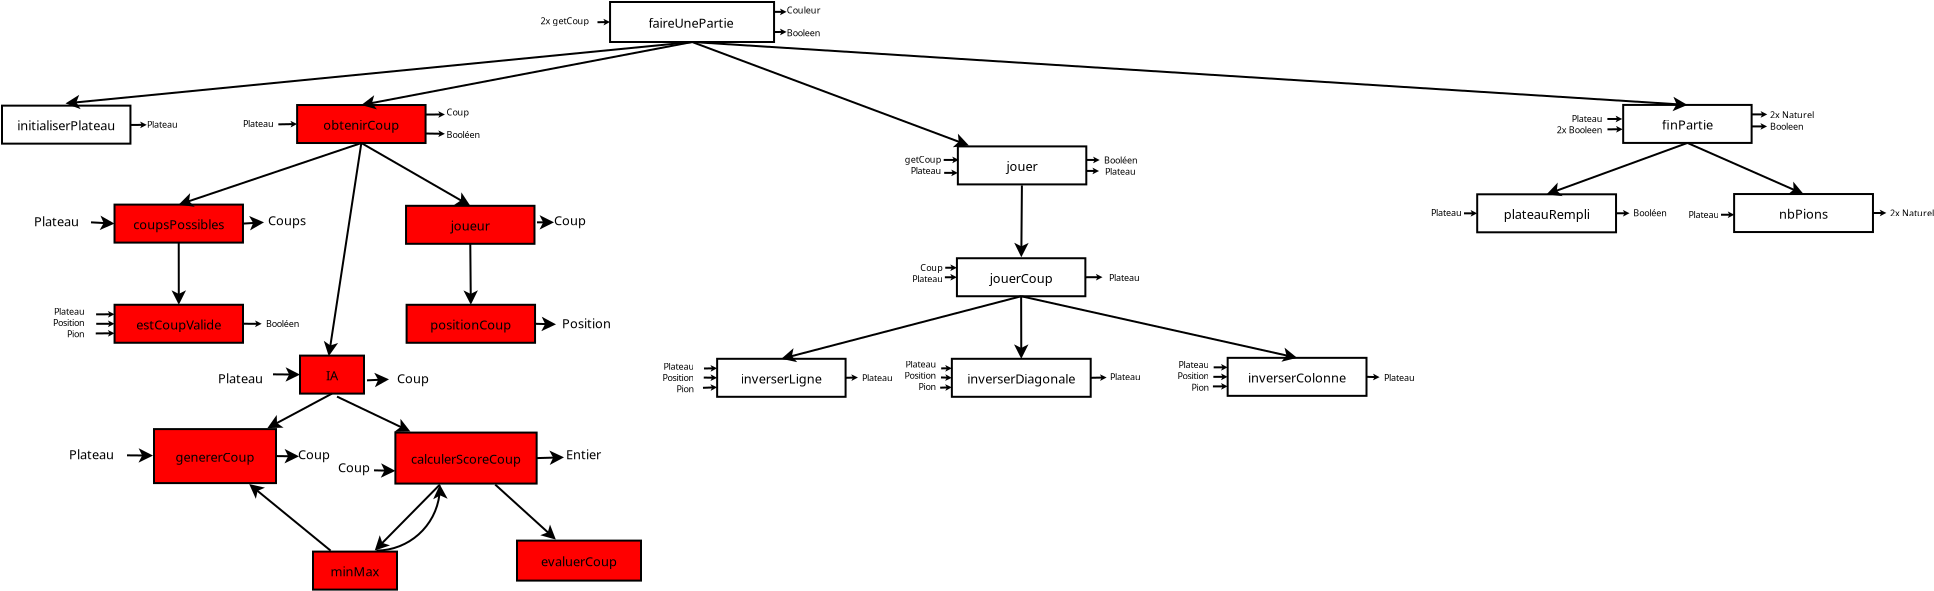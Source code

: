 <?xml version="1.0" encoding="UTF-8"?>
<dia:diagram xmlns:dia="http://www.lysator.liu.se/~alla/dia/">
  <dia:layer name="Arrière-plan" visible="true" active="true">
    <dia:object type="Flowchart - Box" version="0" id="O0">
      <dia:attribute name="obj_pos">
        <dia:point val="4.817,-2.067"/>
      </dia:attribute>
      <dia:attribute name="obj_bb">
        <dia:rectangle val="4.767,-2.117;13.067,-0.017"/>
      </dia:attribute>
      <dia:attribute name="elem_corner">
        <dia:point val="4.817,-2.067"/>
      </dia:attribute>
      <dia:attribute name="elem_width">
        <dia:real val="8.2"/>
      </dia:attribute>
      <dia:attribute name="elem_height">
        <dia:real val="2.0"/>
      </dia:attribute>
      <dia:attribute name="border_width">
        <dia:real val="0.1"/>
      </dia:attribute>
      <dia:attribute name="show_background">
        <dia:boolean val="true"/>
      </dia:attribute>
      <dia:attribute name="padding">
        <dia:real val="0.5"/>
      </dia:attribute>
      <dia:attribute name="text">
        <dia:composite type="text">
          <dia:attribute name="string">
            <dia:string>#faireUnePartie#</dia:string>
          </dia:attribute>
          <dia:attribute name="font">
            <dia:font family="sans" style="0" name="Helvetica"/>
          </dia:attribute>
          <dia:attribute name="height">
            <dia:real val="0.8"/>
          </dia:attribute>
          <dia:attribute name="pos">
            <dia:point val="8.917,-0.872"/>
          </dia:attribute>
          <dia:attribute name="color">
            <dia:color val="#000000"/>
          </dia:attribute>
          <dia:attribute name="alignment">
            <dia:enum val="1"/>
          </dia:attribute>
        </dia:composite>
      </dia:attribute>
    </dia:object>
    <dia:object type="Flowchart - Box" version="0" id="O1">
      <dia:attribute name="obj_pos">
        <dia:point val="-25.586,3.115"/>
      </dia:attribute>
      <dia:attribute name="obj_bb">
        <dia:rectangle val="-25.636,3.065;-19.114,5.065"/>
      </dia:attribute>
      <dia:attribute name="elem_corner">
        <dia:point val="-25.586,3.115"/>
      </dia:attribute>
      <dia:attribute name="elem_width">
        <dia:real val="6.422"/>
      </dia:attribute>
      <dia:attribute name="elem_height">
        <dia:real val="1.9"/>
      </dia:attribute>
      <dia:attribute name="show_background">
        <dia:boolean val="true"/>
      </dia:attribute>
      <dia:attribute name="padding">
        <dia:real val="0.5"/>
      </dia:attribute>
      <dia:attribute name="text">
        <dia:composite type="text">
          <dia:attribute name="string">
            <dia:string>#initialiserPlateau#</dia:string>
          </dia:attribute>
          <dia:attribute name="font">
            <dia:font family="sans" style="0" name="Helvetica"/>
          </dia:attribute>
          <dia:attribute name="height">
            <dia:real val="0.8"/>
          </dia:attribute>
          <dia:attribute name="pos">
            <dia:point val="-22.375,4.26"/>
          </dia:attribute>
          <dia:attribute name="color">
            <dia:color val="#000000"/>
          </dia:attribute>
          <dia:attribute name="alignment">
            <dia:enum val="1"/>
          </dia:attribute>
        </dia:composite>
      </dia:attribute>
    </dia:object>
    <dia:object type="Flowchart - Box" version="0" id="O2">
      <dia:attribute name="obj_pos">
        <dia:point val="-10.83,3.084"/>
      </dia:attribute>
      <dia:attribute name="obj_bb">
        <dia:rectangle val="-10.88,3.034;-4.358,5.034"/>
      </dia:attribute>
      <dia:attribute name="elem_corner">
        <dia:point val="-10.83,3.084"/>
      </dia:attribute>
      <dia:attribute name="elem_width">
        <dia:real val="6.422"/>
      </dia:attribute>
      <dia:attribute name="elem_height">
        <dia:real val="1.9"/>
      </dia:attribute>
      <dia:attribute name="border_width">
        <dia:real val="0.1"/>
      </dia:attribute>
      <dia:attribute name="inner_color">
        <dia:color val="#ff0000"/>
      </dia:attribute>
      <dia:attribute name="show_background">
        <dia:boolean val="true"/>
      </dia:attribute>
      <dia:attribute name="padding">
        <dia:real val="0.5"/>
      </dia:attribute>
      <dia:attribute name="text">
        <dia:composite type="text">
          <dia:attribute name="string">
            <dia:string>#obtenirCoup#</dia:string>
          </dia:attribute>
          <dia:attribute name="font">
            <dia:font family="sans" style="0" name="Helvetica"/>
          </dia:attribute>
          <dia:attribute name="height">
            <dia:real val="0.8"/>
          </dia:attribute>
          <dia:attribute name="pos">
            <dia:point val="-7.619,4.229"/>
          </dia:attribute>
          <dia:attribute name="color">
            <dia:color val="#000000"/>
          </dia:attribute>
          <dia:attribute name="alignment">
            <dia:enum val="1"/>
          </dia:attribute>
        </dia:composite>
      </dia:attribute>
    </dia:object>
    <dia:object type="Flowchart - Box" version="0" id="O3">
      <dia:attribute name="obj_pos">
        <dia:point val="22.16,10.745"/>
      </dia:attribute>
      <dia:attribute name="obj_bb">
        <dia:rectangle val="22.11,10.695;28.632,12.695"/>
      </dia:attribute>
      <dia:attribute name="elem_corner">
        <dia:point val="22.16,10.745"/>
      </dia:attribute>
      <dia:attribute name="elem_width">
        <dia:real val="6.422"/>
      </dia:attribute>
      <dia:attribute name="elem_height">
        <dia:real val="1.9"/>
      </dia:attribute>
      <dia:attribute name="show_background">
        <dia:boolean val="true"/>
      </dia:attribute>
      <dia:attribute name="padding">
        <dia:real val="0.5"/>
      </dia:attribute>
      <dia:attribute name="text">
        <dia:composite type="text">
          <dia:attribute name="string">
            <dia:string>#jouerCoup#</dia:string>
          </dia:attribute>
          <dia:attribute name="font">
            <dia:font family="sans" style="0" name="Helvetica"/>
          </dia:attribute>
          <dia:attribute name="height">
            <dia:real val="0.8"/>
          </dia:attribute>
          <dia:attribute name="pos">
            <dia:point val="25.371,11.89"/>
          </dia:attribute>
          <dia:attribute name="color">
            <dia:color val="#000000"/>
          </dia:attribute>
          <dia:attribute name="alignment">
            <dia:enum val="1"/>
          </dia:attribute>
        </dia:composite>
      </dia:attribute>
    </dia:object>
    <dia:object type="Flowchart - Box" version="0" id="O4">
      <dia:attribute name="obj_pos">
        <dia:point val="55.473,3.079"/>
      </dia:attribute>
      <dia:attribute name="obj_bb">
        <dia:rectangle val="55.423,3.029;61.945,5.029"/>
      </dia:attribute>
      <dia:attribute name="elem_corner">
        <dia:point val="55.473,3.079"/>
      </dia:attribute>
      <dia:attribute name="elem_width">
        <dia:real val="6.422"/>
      </dia:attribute>
      <dia:attribute name="elem_height">
        <dia:real val="1.9"/>
      </dia:attribute>
      <dia:attribute name="show_background">
        <dia:boolean val="true"/>
      </dia:attribute>
      <dia:attribute name="padding">
        <dia:real val="0.5"/>
      </dia:attribute>
      <dia:attribute name="text">
        <dia:composite type="text">
          <dia:attribute name="string">
            <dia:string>#finPartie#</dia:string>
          </dia:attribute>
          <dia:attribute name="font">
            <dia:font family="sans" style="0" name="Helvetica"/>
          </dia:attribute>
          <dia:attribute name="height">
            <dia:real val="0.8"/>
          </dia:attribute>
          <dia:attribute name="pos">
            <dia:point val="58.684,4.224"/>
          </dia:attribute>
          <dia:attribute name="color">
            <dia:color val="#000000"/>
          </dia:attribute>
          <dia:attribute name="alignment">
            <dia:enum val="1"/>
          </dia:attribute>
        </dia:composite>
      </dia:attribute>
    </dia:object>
    <dia:object type="Standard - Line" version="0" id="O5">
      <dia:attribute name="obj_pos">
        <dia:point val="8.917,-0.067"/>
      </dia:attribute>
      <dia:attribute name="obj_bb">
        <dia:rectangle val="-22.522,-0.121;8.971,3.303"/>
      </dia:attribute>
      <dia:attribute name="conn_endpoints">
        <dia:point val="8.917,-0.067"/>
        <dia:point val="-22.41,3.003"/>
      </dia:attribute>
      <dia:attribute name="numcp">
        <dia:int val="1"/>
      </dia:attribute>
      <dia:attribute name="end_arrow">
        <dia:enum val="22"/>
      </dia:attribute>
      <dia:attribute name="end_arrow_length">
        <dia:real val="0.5"/>
      </dia:attribute>
      <dia:attribute name="end_arrow_width">
        <dia:real val="0.5"/>
      </dia:attribute>
      <dia:connections>
        <dia:connection handle="0" to="O0" connection="13"/>
      </dia:connections>
    </dia:object>
    <dia:object type="Standard - Line" version="0" id="O6">
      <dia:attribute name="obj_pos">
        <dia:point val="8.917,-0.067"/>
      </dia:attribute>
      <dia:attribute name="obj_bb">
        <dia:rectangle val="-7.729,-0.125;8.975,3.325"/>
      </dia:attribute>
      <dia:attribute name="conn_endpoints">
        <dia:point val="8.917,-0.067"/>
        <dia:point val="-7.619,3.084"/>
      </dia:attribute>
      <dia:attribute name="numcp">
        <dia:int val="1"/>
      </dia:attribute>
      <dia:attribute name="end_arrow">
        <dia:enum val="22"/>
      </dia:attribute>
      <dia:attribute name="end_arrow_length">
        <dia:real val="0.5"/>
      </dia:attribute>
      <dia:attribute name="end_arrow_width">
        <dia:real val="0.5"/>
      </dia:attribute>
      <dia:connections>
        <dia:connection handle="0" to="O0" connection="13"/>
        <dia:connection handle="1" to="O2" connection="2"/>
      </dia:connections>
    </dia:object>
    <dia:object type="Standard - Line" version="0" id="O7">
      <dia:attribute name="obj_pos">
        <dia:point val="8.917,-0.067"/>
      </dia:attribute>
      <dia:attribute name="obj_bb">
        <dia:rectangle val="8.864,-0.12;58.795,3.402"/>
      </dia:attribute>
      <dia:attribute name="conn_endpoints">
        <dia:point val="8.917,-0.067"/>
        <dia:point val="58.684,3.079"/>
      </dia:attribute>
      <dia:attribute name="numcp">
        <dia:int val="1"/>
      </dia:attribute>
      <dia:attribute name="end_arrow">
        <dia:enum val="22"/>
      </dia:attribute>
      <dia:attribute name="end_arrow_length">
        <dia:real val="0.5"/>
      </dia:attribute>
      <dia:attribute name="end_arrow_width">
        <dia:real val="0.5"/>
      </dia:attribute>
      <dia:connections>
        <dia:connection handle="0" to="O0" connection="13"/>
        <dia:connection handle="1" to="O4" connection="2"/>
      </dia:connections>
    </dia:object>
    <dia:object type="Standard - Text" version="1" id="O8">
      <dia:attribute name="obj_pos">
        <dia:point val="-18.331,4.221"/>
      </dia:attribute>
      <dia:attribute name="obj_bb">
        <dia:rectangle val="-18.331,3.801;-16.638,4.328"/>
      </dia:attribute>
      <dia:attribute name="text">
        <dia:composite type="text">
          <dia:attribute name="string">
            <dia:string>#Plateau#</dia:string>
          </dia:attribute>
          <dia:attribute name="font">
            <dia:font family="sans" style="0" name="Helvetica"/>
          </dia:attribute>
          <dia:attribute name="height">
            <dia:real val="0.564"/>
          </dia:attribute>
          <dia:attribute name="pos">
            <dia:point val="-18.331,4.221"/>
          </dia:attribute>
          <dia:attribute name="color">
            <dia:color val="#000000"/>
          </dia:attribute>
          <dia:attribute name="alignment">
            <dia:enum val="0"/>
          </dia:attribute>
        </dia:composite>
      </dia:attribute>
      <dia:attribute name="valign">
        <dia:enum val="3"/>
      </dia:attribute>
    </dia:object>
    <dia:object type="Standard - Line" version="0" id="O9">
      <dia:attribute name="obj_pos">
        <dia:point val="-19.164,4.081"/>
      </dia:attribute>
      <dia:attribute name="obj_bb">
        <dia:rectangle val="-19.214,3.91;-18.236,4.244"/>
      </dia:attribute>
      <dia:attribute name="conn_endpoints">
        <dia:point val="-19.164,4.081"/>
        <dia:point val="-18.348,4.075"/>
      </dia:attribute>
      <dia:attribute name="numcp">
        <dia:int val="1"/>
      </dia:attribute>
      <dia:attribute name="end_arrow">
        <dia:enum val="22"/>
      </dia:attribute>
      <dia:attribute name="end_arrow_length">
        <dia:real val="0.11"/>
      </dia:attribute>
      <dia:attribute name="end_arrow_width">
        <dia:real val="0.11"/>
      </dia:attribute>
      <dia:connections>
        <dia:connection handle="0" to="O1" connection="8"/>
      </dia:connections>
    </dia:object>
    <dia:object type="Standard - Text" version="1" id="O10">
      <dia:attribute name="obj_pos">
        <dia:point val="-13.542,4.178"/>
      </dia:attribute>
      <dia:attribute name="obj_bb">
        <dia:rectangle val="-13.542,3.758;-11.85,4.285"/>
      </dia:attribute>
      <dia:attribute name="text">
        <dia:composite type="text">
          <dia:attribute name="string">
            <dia:string>#Plateau#</dia:string>
          </dia:attribute>
          <dia:attribute name="font">
            <dia:font family="sans" style="0" name="Helvetica"/>
          </dia:attribute>
          <dia:attribute name="height">
            <dia:real val="0.564"/>
          </dia:attribute>
          <dia:attribute name="pos">
            <dia:point val="-13.542,4.178"/>
          </dia:attribute>
          <dia:attribute name="color">
            <dia:color val="#000000"/>
          </dia:attribute>
          <dia:attribute name="alignment">
            <dia:enum val="0"/>
          </dia:attribute>
        </dia:composite>
      </dia:attribute>
      <dia:attribute name="valign">
        <dia:enum val="3"/>
      </dia:attribute>
    </dia:object>
    <dia:object type="Standard - Line" version="0" id="O11">
      <dia:attribute name="obj_pos">
        <dia:point val="-11.769,4.051"/>
      </dia:attribute>
      <dia:attribute name="obj_bb">
        <dia:rectangle val="-11.82,3.871;-10.719,4.205"/>
      </dia:attribute>
      <dia:attribute name="conn_endpoints">
        <dia:point val="-11.769,4.051"/>
        <dia:point val="-10.83,4.034"/>
      </dia:attribute>
      <dia:attribute name="numcp">
        <dia:int val="1"/>
      </dia:attribute>
      <dia:attribute name="end_arrow">
        <dia:enum val="22"/>
      </dia:attribute>
      <dia:attribute name="end_arrow_length">
        <dia:real val="0.11"/>
      </dia:attribute>
      <dia:attribute name="end_arrow_width">
        <dia:real val="0.11"/>
      </dia:attribute>
      <dia:connections>
        <dia:connection handle="1" to="O2" connection="7"/>
      </dia:connections>
    </dia:object>
    <dia:object type="Standard - Text" version="1" id="O12">
      <dia:attribute name="obj_pos">
        <dia:point val="-3.366,3.604"/>
      </dia:attribute>
      <dia:attribute name="obj_bb">
        <dia:rectangle val="-3.366,3.184;-1.536,4.84"/>
      </dia:attribute>
      <dia:attribute name="text">
        <dia:composite type="text">
          <dia:attribute name="string">
            <dia:string>#Coup

Booléen#</dia:string>
          </dia:attribute>
          <dia:attribute name="font">
            <dia:font family="sans" style="0" name="Helvetica"/>
          </dia:attribute>
          <dia:attribute name="height">
            <dia:real val="0.564"/>
          </dia:attribute>
          <dia:attribute name="pos">
            <dia:point val="-3.366,3.604"/>
          </dia:attribute>
          <dia:attribute name="color">
            <dia:color val="#000000"/>
          </dia:attribute>
          <dia:attribute name="alignment">
            <dia:enum val="0"/>
          </dia:attribute>
        </dia:composite>
      </dia:attribute>
      <dia:attribute name="valign">
        <dia:enum val="3"/>
      </dia:attribute>
    </dia:object>
    <dia:object type="Standard - Line" version="0" id="O13">
      <dia:attribute name="obj_pos">
        <dia:point val="-4.408,3.559"/>
      </dia:attribute>
      <dia:attribute name="obj_bb">
        <dia:rectangle val="-4.458,3.39;-3.328,3.724"/>
      </dia:attribute>
      <dia:attribute name="conn_endpoints">
        <dia:point val="-4.408,3.559"/>
        <dia:point val="-3.44,3.557"/>
      </dia:attribute>
      <dia:attribute name="numcp">
        <dia:int val="1"/>
      </dia:attribute>
      <dia:attribute name="end_arrow">
        <dia:enum val="22"/>
      </dia:attribute>
      <dia:attribute name="end_arrow_length">
        <dia:real val="0.11"/>
      </dia:attribute>
      <dia:attribute name="end_arrow_width">
        <dia:real val="0.11"/>
      </dia:attribute>
      <dia:connections>
        <dia:connection handle="0" to="O2" connection="6"/>
      </dia:connections>
    </dia:object>
    <dia:object type="Standard - Line" version="0" id="O14">
      <dia:attribute name="obj_pos">
        <dia:point val="-4.408,4.509"/>
      </dia:attribute>
      <dia:attribute name="obj_bb">
        <dia:rectangle val="-4.459,4.353;-3.328,4.686"/>
      </dia:attribute>
      <dia:attribute name="conn_endpoints">
        <dia:point val="-4.408,4.509"/>
        <dia:point val="-3.44,4.523"/>
      </dia:attribute>
      <dia:attribute name="numcp">
        <dia:int val="1"/>
      </dia:attribute>
      <dia:attribute name="end_arrow">
        <dia:enum val="22"/>
      </dia:attribute>
      <dia:attribute name="end_arrow_length">
        <dia:real val="0.11"/>
      </dia:attribute>
      <dia:attribute name="end_arrow_width">
        <dia:real val="0.11"/>
      </dia:attribute>
      <dia:connections>
        <dia:connection handle="0" to="O2" connection="10"/>
      </dia:connections>
    </dia:object>
    <dia:object type="Flowchart - Box" version="0" id="O15">
      <dia:attribute name="obj_pos">
        <dia:point val="-19.96,8.063"/>
      </dia:attribute>
      <dia:attribute name="obj_bb">
        <dia:rectangle val="-20.01,8.013;-13.488,10.013"/>
      </dia:attribute>
      <dia:attribute name="elem_corner">
        <dia:point val="-19.96,8.063"/>
      </dia:attribute>
      <dia:attribute name="elem_width">
        <dia:real val="6.422"/>
      </dia:attribute>
      <dia:attribute name="elem_height">
        <dia:real val="1.9"/>
      </dia:attribute>
      <dia:attribute name="border_width">
        <dia:real val="0.1"/>
      </dia:attribute>
      <dia:attribute name="inner_color">
        <dia:color val="#ff0000"/>
      </dia:attribute>
      <dia:attribute name="show_background">
        <dia:boolean val="true"/>
      </dia:attribute>
      <dia:attribute name="padding">
        <dia:real val="0.5"/>
      </dia:attribute>
      <dia:attribute name="text">
        <dia:composite type="text">
          <dia:attribute name="string">
            <dia:string>#coupsPossibles#</dia:string>
          </dia:attribute>
          <dia:attribute name="font">
            <dia:font family="sans" style="0" name="Helvetica"/>
          </dia:attribute>
          <dia:attribute name="height">
            <dia:real val="0.8"/>
          </dia:attribute>
          <dia:attribute name="pos">
            <dia:point val="-16.749,9.208"/>
          </dia:attribute>
          <dia:attribute name="color">
            <dia:color val="#000000"/>
          </dia:attribute>
          <dia:attribute name="alignment">
            <dia:enum val="1"/>
          </dia:attribute>
        </dia:composite>
      </dia:attribute>
    </dia:object>
    <dia:object type="Flowchart - Box" version="0" id="O16">
      <dia:attribute name="obj_pos">
        <dia:point val="-19.958,13.071"/>
      </dia:attribute>
      <dia:attribute name="obj_bb">
        <dia:rectangle val="-20.008,13.021;-13.485,15.021"/>
      </dia:attribute>
      <dia:attribute name="elem_corner">
        <dia:point val="-19.958,13.071"/>
      </dia:attribute>
      <dia:attribute name="elem_width">
        <dia:real val="6.422"/>
      </dia:attribute>
      <dia:attribute name="elem_height">
        <dia:real val="1.9"/>
      </dia:attribute>
      <dia:attribute name="border_width">
        <dia:real val="0.1"/>
      </dia:attribute>
      <dia:attribute name="inner_color">
        <dia:color val="#ff0000"/>
      </dia:attribute>
      <dia:attribute name="show_background">
        <dia:boolean val="true"/>
      </dia:attribute>
      <dia:attribute name="padding">
        <dia:real val="0.5"/>
      </dia:attribute>
      <dia:attribute name="text">
        <dia:composite type="text">
          <dia:attribute name="string">
            <dia:string>#estCoupValide#</dia:string>
          </dia:attribute>
          <dia:attribute name="font">
            <dia:font family="sans" style="0" name="Helvetica"/>
          </dia:attribute>
          <dia:attribute name="height">
            <dia:real val="0.8"/>
          </dia:attribute>
          <dia:attribute name="pos">
            <dia:point val="-16.746,14.216"/>
          </dia:attribute>
          <dia:attribute name="color">
            <dia:color val="#000000"/>
          </dia:attribute>
          <dia:attribute name="alignment">
            <dia:enum val="1"/>
          </dia:attribute>
        </dia:composite>
      </dia:attribute>
    </dia:object>
    <dia:object type="Standard - Line" version="0" id="O17">
      <dia:attribute name="obj_pos">
        <dia:point val="-7.619,4.984"/>
      </dia:attribute>
      <dia:attribute name="obj_bb">
        <dia:rectangle val="-16.855,4.92;-7.556,8.211"/>
      </dia:attribute>
      <dia:attribute name="conn_endpoints">
        <dia:point val="-7.619,4.984"/>
        <dia:point val="-16.749,8.063"/>
      </dia:attribute>
      <dia:attribute name="numcp">
        <dia:int val="1"/>
      </dia:attribute>
      <dia:attribute name="end_arrow">
        <dia:enum val="22"/>
      </dia:attribute>
      <dia:attribute name="end_arrow_length">
        <dia:real val="0.5"/>
      </dia:attribute>
      <dia:attribute name="end_arrow_width">
        <dia:real val="0.5"/>
      </dia:attribute>
      <dia:connections>
        <dia:connection handle="0" to="O2" connection="13"/>
        <dia:connection handle="1" to="O15" connection="2"/>
      </dia:connections>
    </dia:object>
    <dia:object type="Standard - Line" version="0" id="O18">
      <dia:attribute name="obj_pos">
        <dia:point val="-16.749,9.963"/>
      </dia:attribute>
      <dia:attribute name="obj_bb">
        <dia:rectangle val="-17.109,9.913;-16.385,13.183"/>
      </dia:attribute>
      <dia:attribute name="conn_endpoints">
        <dia:point val="-16.749,9.963"/>
        <dia:point val="-16.746,13.071"/>
      </dia:attribute>
      <dia:attribute name="numcp">
        <dia:int val="1"/>
      </dia:attribute>
      <dia:attribute name="end_arrow">
        <dia:enum val="22"/>
      </dia:attribute>
      <dia:attribute name="end_arrow_length">
        <dia:real val="0.5"/>
      </dia:attribute>
      <dia:attribute name="end_arrow_width">
        <dia:real val="0.5"/>
      </dia:attribute>
      <dia:connections>
        <dia:connection handle="0" to="O15" connection="13"/>
        <dia:connection handle="1" to="O16" connection="2"/>
      </dia:connections>
    </dia:object>
    <dia:object type="Flowchart - Box" version="0" id="O19">
      <dia:attribute name="obj_pos">
        <dia:point val="-5.384,8.123"/>
      </dia:attribute>
      <dia:attribute name="obj_bb">
        <dia:rectangle val="-5.434,8.073;1.089,10.073"/>
      </dia:attribute>
      <dia:attribute name="elem_corner">
        <dia:point val="-5.384,8.123"/>
      </dia:attribute>
      <dia:attribute name="elem_width">
        <dia:real val="6.422"/>
      </dia:attribute>
      <dia:attribute name="elem_height">
        <dia:real val="1.9"/>
      </dia:attribute>
      <dia:attribute name="border_width">
        <dia:real val="0.1"/>
      </dia:attribute>
      <dia:attribute name="inner_color">
        <dia:color val="#ff0000"/>
      </dia:attribute>
      <dia:attribute name="show_background">
        <dia:boolean val="true"/>
      </dia:attribute>
      <dia:attribute name="padding">
        <dia:real val="0.5"/>
      </dia:attribute>
      <dia:attribute name="text">
        <dia:composite type="text">
          <dia:attribute name="string">
            <dia:string>#joueur#</dia:string>
          </dia:attribute>
          <dia:attribute name="font">
            <dia:font family="sans" style="0" name="Helvetica"/>
          </dia:attribute>
          <dia:attribute name="height">
            <dia:real val="0.8"/>
          </dia:attribute>
          <dia:attribute name="pos">
            <dia:point val="-2.172,9.268"/>
          </dia:attribute>
          <dia:attribute name="color">
            <dia:color val="#000000"/>
          </dia:attribute>
          <dia:attribute name="alignment">
            <dia:enum val="1"/>
          </dia:attribute>
        </dia:composite>
      </dia:attribute>
    </dia:object>
    <dia:object type="Flowchart - Box" version="0" id="O20">
      <dia:attribute name="obj_pos">
        <dia:point val="-5.356,13.072"/>
      </dia:attribute>
      <dia:attribute name="obj_bb">
        <dia:rectangle val="-5.406,13.022;1.117,15.022"/>
      </dia:attribute>
      <dia:attribute name="elem_corner">
        <dia:point val="-5.356,13.072"/>
      </dia:attribute>
      <dia:attribute name="elem_width">
        <dia:real val="6.422"/>
      </dia:attribute>
      <dia:attribute name="elem_height">
        <dia:real val="1.9"/>
      </dia:attribute>
      <dia:attribute name="border_width">
        <dia:real val="0.1"/>
      </dia:attribute>
      <dia:attribute name="inner_color">
        <dia:color val="#ff0000"/>
      </dia:attribute>
      <dia:attribute name="show_background">
        <dia:boolean val="true"/>
      </dia:attribute>
      <dia:attribute name="padding">
        <dia:real val="0.5"/>
      </dia:attribute>
      <dia:attribute name="text">
        <dia:composite type="text">
          <dia:attribute name="string">
            <dia:string>#positionCoup#</dia:string>
          </dia:attribute>
          <dia:attribute name="font">
            <dia:font family="sans" style="0" name="Helvetica"/>
          </dia:attribute>
          <dia:attribute name="height">
            <dia:real val="0.8"/>
          </dia:attribute>
          <dia:attribute name="pos">
            <dia:point val="-2.145,14.217"/>
          </dia:attribute>
          <dia:attribute name="color">
            <dia:color val="#000000"/>
          </dia:attribute>
          <dia:attribute name="alignment">
            <dia:enum val="1"/>
          </dia:attribute>
        </dia:composite>
      </dia:attribute>
    </dia:object>
    <dia:object type="Standard - Line" version="0" id="O21">
      <dia:attribute name="obj_pos">
        <dia:point val="-7.619,4.984"/>
      </dia:attribute>
      <dia:attribute name="obj_bb">
        <dia:rectangle val="-7.687,4.915;-2.075,8.192"/>
      </dia:attribute>
      <dia:attribute name="conn_endpoints">
        <dia:point val="-7.619,4.984"/>
        <dia:point val="-2.172,8.123"/>
      </dia:attribute>
      <dia:attribute name="numcp">
        <dia:int val="1"/>
      </dia:attribute>
      <dia:attribute name="end_arrow">
        <dia:enum val="22"/>
      </dia:attribute>
      <dia:attribute name="end_arrow_length">
        <dia:real val="0.5"/>
      </dia:attribute>
      <dia:attribute name="end_arrow_width">
        <dia:real val="0.5"/>
      </dia:attribute>
      <dia:connections>
        <dia:connection handle="0" to="O2" connection="13"/>
        <dia:connection handle="1" to="O19" connection="2"/>
      </dia:connections>
    </dia:object>
    <dia:object type="Standard - Line" version="0" id="O22">
      <dia:attribute name="obj_pos">
        <dia:point val="-2.172,10.023"/>
      </dia:attribute>
      <dia:attribute name="obj_bb">
        <dia:rectangle val="-2.512,9.972;-1.788,13.184"/>
      </dia:attribute>
      <dia:attribute name="conn_endpoints">
        <dia:point val="-2.172,10.023"/>
        <dia:point val="-2.145,13.072"/>
      </dia:attribute>
      <dia:attribute name="numcp">
        <dia:int val="1"/>
      </dia:attribute>
      <dia:attribute name="end_arrow">
        <dia:enum val="22"/>
      </dia:attribute>
      <dia:attribute name="end_arrow_length">
        <dia:real val="0.5"/>
      </dia:attribute>
      <dia:attribute name="end_arrow_width">
        <dia:real val="0.5"/>
      </dia:attribute>
      <dia:connections>
        <dia:connection handle="0" to="O19" connection="13"/>
        <dia:connection handle="1" to="O20" connection="2"/>
      </dia:connections>
    </dia:object>
    <dia:object type="Flowchart - Box" version="0" id="O23">
      <dia:attribute name="obj_pos">
        <dia:point val="10.171,15.773"/>
      </dia:attribute>
      <dia:attribute name="obj_bb">
        <dia:rectangle val="10.121,15.723;16.643,17.723"/>
      </dia:attribute>
      <dia:attribute name="elem_corner">
        <dia:point val="10.171,15.773"/>
      </dia:attribute>
      <dia:attribute name="elem_width">
        <dia:real val="6.422"/>
      </dia:attribute>
      <dia:attribute name="elem_height">
        <dia:real val="1.9"/>
      </dia:attribute>
      <dia:attribute name="show_background">
        <dia:boolean val="true"/>
      </dia:attribute>
      <dia:attribute name="padding">
        <dia:real val="0.5"/>
      </dia:attribute>
      <dia:attribute name="text">
        <dia:composite type="text">
          <dia:attribute name="string">
            <dia:string>#inverserLigne#</dia:string>
          </dia:attribute>
          <dia:attribute name="font">
            <dia:font family="sans" style="0" name="Helvetica"/>
          </dia:attribute>
          <dia:attribute name="height">
            <dia:real val="0.8"/>
          </dia:attribute>
          <dia:attribute name="pos">
            <dia:point val="13.382,16.918"/>
          </dia:attribute>
          <dia:attribute name="color">
            <dia:color val="#000000"/>
          </dia:attribute>
          <dia:attribute name="alignment">
            <dia:enum val="1"/>
          </dia:attribute>
        </dia:composite>
      </dia:attribute>
    </dia:object>
    <dia:object type="Flowchart - Box" version="0" id="O24">
      <dia:attribute name="obj_pos">
        <dia:point val="21.907,15.773"/>
      </dia:attribute>
      <dia:attribute name="obj_bb">
        <dia:rectangle val="21.857,15.723;28.9,17.723"/>
      </dia:attribute>
      <dia:attribute name="elem_corner">
        <dia:point val="21.907,15.773"/>
      </dia:attribute>
      <dia:attribute name="elem_width">
        <dia:real val="6.942"/>
      </dia:attribute>
      <dia:attribute name="elem_height">
        <dia:real val="1.9"/>
      </dia:attribute>
      <dia:attribute name="show_background">
        <dia:boolean val="true"/>
      </dia:attribute>
      <dia:attribute name="padding">
        <dia:real val="0.5"/>
      </dia:attribute>
      <dia:attribute name="text">
        <dia:composite type="text">
          <dia:attribute name="string">
            <dia:string>#inverserDiagonale#</dia:string>
          </dia:attribute>
          <dia:attribute name="font">
            <dia:font family="sans" style="0" name="Helvetica"/>
          </dia:attribute>
          <dia:attribute name="height">
            <dia:real val="0.8"/>
          </dia:attribute>
          <dia:attribute name="pos">
            <dia:point val="25.378,16.918"/>
          </dia:attribute>
          <dia:attribute name="color">
            <dia:color val="#000000"/>
          </dia:attribute>
          <dia:attribute name="alignment">
            <dia:enum val="1"/>
          </dia:attribute>
        </dia:composite>
      </dia:attribute>
    </dia:object>
    <dia:object type="Flowchart - Box" version="0" id="O25">
      <dia:attribute name="obj_pos">
        <dia:point val="35.697,15.725"/>
      </dia:attribute>
      <dia:attribute name="obj_bb">
        <dia:rectangle val="35.647,15.675;42.689,17.675"/>
      </dia:attribute>
      <dia:attribute name="elem_corner">
        <dia:point val="35.697,15.725"/>
      </dia:attribute>
      <dia:attribute name="elem_width">
        <dia:real val="6.942"/>
      </dia:attribute>
      <dia:attribute name="elem_height">
        <dia:real val="1.9"/>
      </dia:attribute>
      <dia:attribute name="show_background">
        <dia:boolean val="true"/>
      </dia:attribute>
      <dia:attribute name="padding">
        <dia:real val="0.5"/>
      </dia:attribute>
      <dia:attribute name="text">
        <dia:composite type="text">
          <dia:attribute name="string">
            <dia:string>#inverserColonne#</dia:string>
          </dia:attribute>
          <dia:attribute name="font">
            <dia:font family="sans" style="0" name="Helvetica"/>
          </dia:attribute>
          <dia:attribute name="height">
            <dia:real val="0.8"/>
          </dia:attribute>
          <dia:attribute name="pos">
            <dia:point val="39.168,16.87"/>
          </dia:attribute>
          <dia:attribute name="color">
            <dia:color val="#000000"/>
          </dia:attribute>
          <dia:attribute name="alignment">
            <dia:enum val="1"/>
          </dia:attribute>
        </dia:composite>
      </dia:attribute>
    </dia:object>
    <dia:object type="Standard - Line" version="0" id="O26">
      <dia:attribute name="obj_pos">
        <dia:point val="25.371,12.645"/>
      </dia:attribute>
      <dia:attribute name="obj_bb">
        <dia:rectangle val="25.311,12.585;39.277,15.945"/>
      </dia:attribute>
      <dia:attribute name="conn_endpoints">
        <dia:point val="25.371,12.645"/>
        <dia:point val="39.168,15.725"/>
      </dia:attribute>
      <dia:attribute name="numcp">
        <dia:int val="1"/>
      </dia:attribute>
      <dia:attribute name="end_arrow">
        <dia:enum val="22"/>
      </dia:attribute>
      <dia:attribute name="end_arrow_length">
        <dia:real val="0.5"/>
      </dia:attribute>
      <dia:attribute name="end_arrow_width">
        <dia:real val="0.5"/>
      </dia:attribute>
      <dia:connections>
        <dia:connection handle="0" to="O3" connection="13"/>
        <dia:connection handle="1" to="O25" connection="2"/>
      </dia:connections>
    </dia:object>
    <dia:object type="Standard - Line" version="0" id="O27">
      <dia:attribute name="obj_pos">
        <dia:point val="25.371,12.645"/>
      </dia:attribute>
      <dia:attribute name="obj_bb">
        <dia:rectangle val="25.015,12.595;25.739,15.884"/>
      </dia:attribute>
      <dia:attribute name="conn_endpoints">
        <dia:point val="25.371,12.645"/>
        <dia:point val="25.378,15.773"/>
      </dia:attribute>
      <dia:attribute name="numcp">
        <dia:int val="1"/>
      </dia:attribute>
      <dia:attribute name="end_arrow">
        <dia:enum val="22"/>
      </dia:attribute>
      <dia:attribute name="end_arrow_length">
        <dia:real val="0.5"/>
      </dia:attribute>
      <dia:attribute name="end_arrow_width">
        <dia:real val="0.5"/>
      </dia:attribute>
      <dia:connections>
        <dia:connection handle="0" to="O3" connection="13"/>
        <dia:connection handle="1" to="O24" connection="2"/>
      </dia:connections>
    </dia:object>
    <dia:object type="Standard - Line" version="0" id="O28">
      <dia:attribute name="obj_pos">
        <dia:point val="25.371,12.645"/>
      </dia:attribute>
      <dia:attribute name="obj_bb">
        <dia:rectangle val="13.274,12.584;25.432,15.968"/>
      </dia:attribute>
      <dia:attribute name="conn_endpoints">
        <dia:point val="25.371,12.645"/>
        <dia:point val="13.382,15.773"/>
      </dia:attribute>
      <dia:attribute name="numcp">
        <dia:int val="1"/>
      </dia:attribute>
      <dia:attribute name="end_arrow">
        <dia:enum val="22"/>
      </dia:attribute>
      <dia:attribute name="end_arrow_length">
        <dia:real val="0.5"/>
      </dia:attribute>
      <dia:attribute name="end_arrow_width">
        <dia:real val="0.5"/>
      </dia:attribute>
      <dia:connections>
        <dia:connection handle="0" to="O3" connection="13"/>
        <dia:connection handle="1" to="O23" connection="2"/>
      </dia:connections>
    </dia:object>
    <dia:object type="Flowchart - Box" version="0" id="O29">
      <dia:attribute name="obj_pos">
        <dia:point val="48.174,7.548"/>
      </dia:attribute>
      <dia:attribute name="obj_bb">
        <dia:rectangle val="48.124,7.498;55.167,9.498"/>
      </dia:attribute>
      <dia:attribute name="elem_corner">
        <dia:point val="48.174,7.548"/>
      </dia:attribute>
      <dia:attribute name="elem_width">
        <dia:real val="6.942"/>
      </dia:attribute>
      <dia:attribute name="elem_height">
        <dia:real val="1.9"/>
      </dia:attribute>
      <dia:attribute name="show_background">
        <dia:boolean val="true"/>
      </dia:attribute>
      <dia:attribute name="padding">
        <dia:real val="0.5"/>
      </dia:attribute>
      <dia:attribute name="text">
        <dia:composite type="text">
          <dia:attribute name="string">
            <dia:string>#plateauRempli#</dia:string>
          </dia:attribute>
          <dia:attribute name="font">
            <dia:font family="sans" style="0" name="Helvetica"/>
          </dia:attribute>
          <dia:attribute name="height">
            <dia:real val="0.8"/>
          </dia:attribute>
          <dia:attribute name="pos">
            <dia:point val="51.645,8.693"/>
          </dia:attribute>
          <dia:attribute name="color">
            <dia:color val="#000000"/>
          </dia:attribute>
          <dia:attribute name="alignment">
            <dia:enum val="1"/>
          </dia:attribute>
        </dia:composite>
      </dia:attribute>
    </dia:object>
    <dia:object type="Standard - Line" version="0" id="O30">
      <dia:attribute name="obj_pos">
        <dia:point val="58.684,4.979"/>
      </dia:attribute>
      <dia:attribute name="obj_bb">
        <dia:rectangle val="51.54,4.915;58.748,7.683"/>
      </dia:attribute>
      <dia:attribute name="conn_endpoints">
        <dia:point val="58.684,4.979"/>
        <dia:point val="51.645,7.548"/>
      </dia:attribute>
      <dia:attribute name="numcp">
        <dia:int val="1"/>
      </dia:attribute>
      <dia:attribute name="end_arrow">
        <dia:enum val="22"/>
      </dia:attribute>
      <dia:attribute name="end_arrow_length">
        <dia:real val="0.5"/>
      </dia:attribute>
      <dia:attribute name="end_arrow_width">
        <dia:real val="0.5"/>
      </dia:attribute>
      <dia:connections>
        <dia:connection handle="0" to="O4" connection="13"/>
        <dia:connection handle="1" to="O29" connection="2"/>
      </dia:connections>
    </dia:object>
    <dia:object type="Standard - Text" version="1" id="O31">
      <dia:attribute name="obj_pos">
        <dia:point val="-21.438,13.57"/>
      </dia:attribute>
      <dia:attribute name="obj_bb">
        <dia:rectangle val="-23.198,13.15;-21.438,14.807"/>
      </dia:attribute>
      <dia:attribute name="text">
        <dia:composite type="text">
          <dia:attribute name="string">
            <dia:string>#Plateau
Position
Pion#</dia:string>
          </dia:attribute>
          <dia:attribute name="font">
            <dia:font family="sans" style="0" name="Helvetica"/>
          </dia:attribute>
          <dia:attribute name="height">
            <dia:real val="0.564"/>
          </dia:attribute>
          <dia:attribute name="pos">
            <dia:point val="-21.438,13.57"/>
          </dia:attribute>
          <dia:attribute name="color">
            <dia:color val="#000000"/>
          </dia:attribute>
          <dia:attribute name="alignment">
            <dia:enum val="2"/>
          </dia:attribute>
        </dia:composite>
      </dia:attribute>
      <dia:attribute name="valign">
        <dia:enum val="3"/>
      </dia:attribute>
    </dia:object>
    <dia:object type="Standard - Line" version="0" id="O32">
      <dia:attribute name="obj_pos">
        <dia:point val="-20.875,14.022"/>
      </dia:attribute>
      <dia:attribute name="obj_bb">
        <dia:rectangle val="-20.925,13.855;-19.846,14.188"/>
      </dia:attribute>
      <dia:attribute name="conn_endpoints">
        <dia:point val="-20.875,14.022"/>
        <dia:point val="-19.958,14.021"/>
      </dia:attribute>
      <dia:attribute name="numcp">
        <dia:int val="1"/>
      </dia:attribute>
      <dia:attribute name="end_arrow">
        <dia:enum val="22"/>
      </dia:attribute>
      <dia:attribute name="end_arrow_length">
        <dia:real val="0.11"/>
      </dia:attribute>
      <dia:attribute name="end_arrow_width">
        <dia:real val="0.11"/>
      </dia:attribute>
      <dia:connections>
        <dia:connection handle="1" to="O16" connection="7"/>
      </dia:connections>
    </dia:object>
    <dia:object type="Standard - Line" version="0" id="O33">
      <dia:attribute name="obj_pos">
        <dia:point val="-20.899,14.505"/>
      </dia:attribute>
      <dia:attribute name="obj_bb">
        <dia:rectangle val="-20.949,14.332;-19.846,14.665"/>
      </dia:attribute>
      <dia:attribute name="conn_endpoints">
        <dia:point val="-20.899,14.505"/>
        <dia:point val="-19.958,14.496"/>
      </dia:attribute>
      <dia:attribute name="numcp">
        <dia:int val="1"/>
      </dia:attribute>
      <dia:attribute name="end_arrow">
        <dia:enum val="22"/>
      </dia:attribute>
      <dia:attribute name="end_arrow_length">
        <dia:real val="0.11"/>
      </dia:attribute>
      <dia:attribute name="end_arrow_width">
        <dia:real val="0.11"/>
      </dia:attribute>
      <dia:connections>
        <dia:connection handle="1" to="O16" connection="9"/>
      </dia:connections>
    </dia:object>
    <dia:object type="Standard - Line" version="0" id="O34">
      <dia:attribute name="obj_pos">
        <dia:point val="-20.881,13.55"/>
      </dia:attribute>
      <dia:attribute name="obj_bb">
        <dia:rectangle val="-20.931,13.38;-19.846,13.714"/>
      </dia:attribute>
      <dia:attribute name="conn_endpoints">
        <dia:point val="-20.881,13.55"/>
        <dia:point val="-19.958,13.546"/>
      </dia:attribute>
      <dia:attribute name="numcp">
        <dia:int val="1"/>
      </dia:attribute>
      <dia:attribute name="end_arrow">
        <dia:enum val="22"/>
      </dia:attribute>
      <dia:attribute name="end_arrow_length">
        <dia:real val="0.11"/>
      </dia:attribute>
      <dia:attribute name="end_arrow_width">
        <dia:real val="0.11"/>
      </dia:attribute>
      <dia:connections>
        <dia:connection handle="1" to="O16" connection="5"/>
      </dia:connections>
    </dia:object>
    <dia:object type="Standard - Text" version="1" id="O35">
      <dia:attribute name="obj_pos">
        <dia:point val="-10.693,14.178"/>
      </dia:attribute>
      <dia:attribute name="obj_bb">
        <dia:rectangle val="-12.523,13.758;-10.693,14.285"/>
      </dia:attribute>
      <dia:attribute name="text">
        <dia:composite type="text">
          <dia:attribute name="string">
            <dia:string>#Booléen#</dia:string>
          </dia:attribute>
          <dia:attribute name="font">
            <dia:font family="sans" style="0" name="Helvetica"/>
          </dia:attribute>
          <dia:attribute name="height">
            <dia:real val="0.564"/>
          </dia:attribute>
          <dia:attribute name="pos">
            <dia:point val="-10.693,14.178"/>
          </dia:attribute>
          <dia:attribute name="color">
            <dia:color val="#000000"/>
          </dia:attribute>
          <dia:attribute name="alignment">
            <dia:enum val="2"/>
          </dia:attribute>
        </dia:composite>
      </dia:attribute>
      <dia:attribute name="valign">
        <dia:enum val="3"/>
      </dia:attribute>
    </dia:object>
    <dia:object type="Standard - Line" version="0" id="O36">
      <dia:attribute name="obj_pos">
        <dia:point val="-13.535,14.021"/>
      </dia:attribute>
      <dia:attribute name="obj_bb">
        <dia:rectangle val="-13.585,13.855;-12.49,14.188"/>
      </dia:attribute>
      <dia:attribute name="conn_endpoints">
        <dia:point val="-13.535,14.021"/>
        <dia:point val="-12.602,14.022"/>
      </dia:attribute>
      <dia:attribute name="numcp">
        <dia:int val="1"/>
      </dia:attribute>
      <dia:attribute name="end_arrow">
        <dia:enum val="22"/>
      </dia:attribute>
      <dia:attribute name="end_arrow_length">
        <dia:real val="0.11"/>
      </dia:attribute>
      <dia:attribute name="end_arrow_width">
        <dia:real val="0.11"/>
      </dia:attribute>
      <dia:connections>
        <dia:connection handle="0" to="O16" connection="8"/>
      </dia:connections>
    </dia:object>
    <dia:object type="Standard - Text" version="1" id="O37">
      <dia:attribute name="obj_pos">
        <dia:point val="9.034,16.314"/>
      </dia:attribute>
      <dia:attribute name="obj_bb">
        <dia:rectangle val="7.274,15.894;9.034,17.551"/>
      </dia:attribute>
      <dia:attribute name="text">
        <dia:composite type="text">
          <dia:attribute name="string">
            <dia:string>#Plateau
Position
Pion#</dia:string>
          </dia:attribute>
          <dia:attribute name="font">
            <dia:font family="sans" style="0" name="Helvetica"/>
          </dia:attribute>
          <dia:attribute name="height">
            <dia:real val="0.564"/>
          </dia:attribute>
          <dia:attribute name="pos">
            <dia:point val="9.034,16.314"/>
          </dia:attribute>
          <dia:attribute name="color">
            <dia:color val="#000000"/>
          </dia:attribute>
          <dia:attribute name="alignment">
            <dia:enum val="2"/>
          </dia:attribute>
        </dia:composite>
      </dia:attribute>
      <dia:attribute name="valign">
        <dia:enum val="3"/>
      </dia:attribute>
    </dia:object>
    <dia:object type="Standard - Line" version="0" id="O38">
      <dia:attribute name="obj_pos">
        <dia:point val="9.513,16.258"/>
      </dia:attribute>
      <dia:attribute name="obj_bb">
        <dia:rectangle val="9.462,16.084;10.283,16.418"/>
      </dia:attribute>
      <dia:attribute name="conn_endpoints">
        <dia:point val="9.513,16.258"/>
        <dia:point val="10.171,16.247"/>
      </dia:attribute>
      <dia:attribute name="numcp">
        <dia:int val="1"/>
      </dia:attribute>
      <dia:attribute name="end_arrow">
        <dia:enum val="22"/>
      </dia:attribute>
      <dia:attribute name="end_arrow_length">
        <dia:real val="0.11"/>
      </dia:attribute>
      <dia:attribute name="end_arrow_width">
        <dia:real val="0.11"/>
      </dia:attribute>
      <dia:connections>
        <dia:connection handle="1" to="O23" connection="5"/>
      </dia:connections>
    </dia:object>
    <dia:object type="Standard - Line" version="0" id="O39">
      <dia:attribute name="obj_pos">
        <dia:point val="9.502,16.712"/>
      </dia:attribute>
      <dia:attribute name="obj_bb">
        <dia:rectangle val="9.451,16.552;10.283,16.886"/>
      </dia:attribute>
      <dia:attribute name="conn_endpoints">
        <dia:point val="9.502,16.712"/>
        <dia:point val="10.171,16.723"/>
      </dia:attribute>
      <dia:attribute name="numcp">
        <dia:int val="1"/>
      </dia:attribute>
      <dia:attribute name="end_arrow">
        <dia:enum val="22"/>
      </dia:attribute>
      <dia:attribute name="end_arrow_length">
        <dia:real val="0.11"/>
      </dia:attribute>
      <dia:attribute name="end_arrow_width">
        <dia:real val="0.11"/>
      </dia:attribute>
      <dia:connections>
        <dia:connection handle="1" to="O23" connection="7"/>
      </dia:connections>
    </dia:object>
    <dia:object type="Standard - Line" version="0" id="O40">
      <dia:attribute name="obj_pos">
        <dia:point val="9.463,17.224"/>
      </dia:attribute>
      <dia:attribute name="obj_bb">
        <dia:rectangle val="9.411,17.039;10.282,17.373"/>
      </dia:attribute>
      <dia:attribute name="conn_endpoints">
        <dia:point val="9.463,17.224"/>
        <dia:point val="10.171,17.198"/>
      </dia:attribute>
      <dia:attribute name="numcp">
        <dia:int val="1"/>
      </dia:attribute>
      <dia:attribute name="end_arrow">
        <dia:enum val="22"/>
      </dia:attribute>
      <dia:attribute name="end_arrow_length">
        <dia:real val="0.11"/>
      </dia:attribute>
      <dia:attribute name="end_arrow_width">
        <dia:real val="0.11"/>
      </dia:attribute>
      <dia:connections>
        <dia:connection handle="1" to="O23" connection="9"/>
      </dia:connections>
    </dia:object>
    <dia:object type="Standard - Text" version="1" id="O41">
      <dia:attribute name="obj_pos">
        <dia:point val="18.959,16.891"/>
      </dia:attribute>
      <dia:attribute name="obj_bb">
        <dia:rectangle val="17.266,16.471;18.959,16.999"/>
      </dia:attribute>
      <dia:attribute name="text">
        <dia:composite type="text">
          <dia:attribute name="string">
            <dia:string>#Plateau#</dia:string>
          </dia:attribute>
          <dia:attribute name="font">
            <dia:font family="sans" style="0" name="Helvetica"/>
          </dia:attribute>
          <dia:attribute name="height">
            <dia:real val="0.564"/>
          </dia:attribute>
          <dia:attribute name="pos">
            <dia:point val="18.959,16.891"/>
          </dia:attribute>
          <dia:attribute name="color">
            <dia:color val="#000000"/>
          </dia:attribute>
          <dia:attribute name="alignment">
            <dia:enum val="2"/>
          </dia:attribute>
        </dia:composite>
      </dia:attribute>
      <dia:attribute name="valign">
        <dia:enum val="3"/>
      </dia:attribute>
    </dia:object>
    <dia:object type="Standard - Line" version="0" id="O42">
      <dia:attribute name="obj_pos">
        <dia:point val="16.593,16.723"/>
      </dia:attribute>
      <dia:attribute name="obj_bb">
        <dia:rectangle val="16.542,16.547;17.324,16.88"/>
      </dia:attribute>
      <dia:attribute name="conn_endpoints">
        <dia:point val="16.593,16.723"/>
        <dia:point val="17.212,16.708"/>
      </dia:attribute>
      <dia:attribute name="numcp">
        <dia:int val="1"/>
      </dia:attribute>
      <dia:attribute name="end_arrow">
        <dia:enum val="22"/>
      </dia:attribute>
      <dia:attribute name="end_arrow_length">
        <dia:real val="0.11"/>
      </dia:attribute>
      <dia:attribute name="end_arrow_width">
        <dia:real val="0.11"/>
      </dia:attribute>
      <dia:connections>
        <dia:connection handle="0" to="O23" connection="8"/>
      </dia:connections>
    </dia:object>
    <dia:object type="Standard - Text" version="1" id="O43">
      <dia:attribute name="obj_pos">
        <dia:point val="21.144,16.208"/>
      </dia:attribute>
      <dia:attribute name="obj_bb">
        <dia:rectangle val="19.384,15.788;21.144,17.444"/>
      </dia:attribute>
      <dia:attribute name="text">
        <dia:composite type="text">
          <dia:attribute name="string">
            <dia:string>#Plateau
Position
Pion#</dia:string>
          </dia:attribute>
          <dia:attribute name="font">
            <dia:font family="sans" style="0" name="Helvetica"/>
          </dia:attribute>
          <dia:attribute name="height">
            <dia:real val="0.564"/>
          </dia:attribute>
          <dia:attribute name="pos">
            <dia:point val="21.144,16.208"/>
          </dia:attribute>
          <dia:attribute name="color">
            <dia:color val="#000000"/>
          </dia:attribute>
          <dia:attribute name="alignment">
            <dia:enum val="2"/>
          </dia:attribute>
        </dia:composite>
      </dia:attribute>
      <dia:attribute name="valign">
        <dia:enum val="3"/>
      </dia:attribute>
    </dia:object>
    <dia:object type="Standard - Line" version="0" id="O44">
      <dia:attribute name="obj_pos">
        <dia:point val="21.373,16.252"/>
      </dia:attribute>
      <dia:attribute name="obj_bb">
        <dia:rectangle val="21.323,16.082;22.019,16.416"/>
      </dia:attribute>
      <dia:attribute name="conn_endpoints">
        <dia:point val="21.373,16.252"/>
        <dia:point val="21.907,16.247"/>
      </dia:attribute>
      <dia:attribute name="numcp">
        <dia:int val="1"/>
      </dia:attribute>
      <dia:attribute name="end_arrow">
        <dia:enum val="22"/>
      </dia:attribute>
      <dia:attribute name="end_arrow_length">
        <dia:real val="0.11"/>
      </dia:attribute>
      <dia:attribute name="end_arrow_width">
        <dia:real val="0.11"/>
      </dia:attribute>
      <dia:connections>
        <dia:connection handle="1" to="O24" connection="5"/>
      </dia:connections>
    </dia:object>
    <dia:object type="Standard - Line" version="0" id="O45">
      <dia:attribute name="obj_pos">
        <dia:point val="21.363,16.705"/>
      </dia:attribute>
      <dia:attribute name="obj_bb">
        <dia:rectangle val="21.311,16.549;22.019,16.882"/>
      </dia:attribute>
      <dia:attribute name="conn_endpoints">
        <dia:point val="21.363,16.705"/>
        <dia:point val="21.907,16.723"/>
      </dia:attribute>
      <dia:attribute name="numcp">
        <dia:int val="1"/>
      </dia:attribute>
      <dia:attribute name="end_arrow">
        <dia:enum val="22"/>
      </dia:attribute>
      <dia:attribute name="end_arrow_length">
        <dia:real val="0.11"/>
      </dia:attribute>
      <dia:attribute name="end_arrow_width">
        <dia:real val="0.11"/>
      </dia:attribute>
      <dia:connections>
        <dia:connection handle="1" to="O24" connection="7"/>
      </dia:connections>
    </dia:object>
    <dia:object type="Standard - Line" version="0" id="O46">
      <dia:attribute name="obj_pos">
        <dia:point val="21.323,17.218"/>
      </dia:attribute>
      <dia:attribute name="obj_bb">
        <dia:rectangle val="21.272,17.039;22.019,17.372"/>
      </dia:attribute>
      <dia:attribute name="conn_endpoints">
        <dia:point val="21.323,17.218"/>
        <dia:point val="21.907,17.198"/>
      </dia:attribute>
      <dia:attribute name="numcp">
        <dia:int val="1"/>
      </dia:attribute>
      <dia:attribute name="end_arrow">
        <dia:enum val="22"/>
      </dia:attribute>
      <dia:attribute name="end_arrow_length">
        <dia:real val="0.11"/>
      </dia:attribute>
      <dia:attribute name="end_arrow_width">
        <dia:real val="0.11"/>
      </dia:attribute>
      <dia:connections>
        <dia:connection handle="1" to="O24" connection="9"/>
      </dia:connections>
    </dia:object>
    <dia:object type="Standard - Text" version="1" id="O47">
      <dia:attribute name="obj_pos">
        <dia:point val="31.368,16.841"/>
      </dia:attribute>
      <dia:attribute name="obj_bb">
        <dia:rectangle val="29.675,16.421;31.368,16.949"/>
      </dia:attribute>
      <dia:attribute name="text">
        <dia:composite type="text">
          <dia:attribute name="string">
            <dia:string>#Plateau#</dia:string>
          </dia:attribute>
          <dia:attribute name="font">
            <dia:font family="sans" style="0" name="Helvetica"/>
          </dia:attribute>
          <dia:attribute name="height">
            <dia:real val="0.564"/>
          </dia:attribute>
          <dia:attribute name="pos">
            <dia:point val="31.368,16.841"/>
          </dia:attribute>
          <dia:attribute name="color">
            <dia:color val="#000000"/>
          </dia:attribute>
          <dia:attribute name="alignment">
            <dia:enum val="2"/>
          </dia:attribute>
        </dia:composite>
      </dia:attribute>
      <dia:attribute name="valign">
        <dia:enum val="3"/>
      </dia:attribute>
    </dia:object>
    <dia:object type="Standard - Line" version="0" id="O48">
      <dia:attribute name="obj_pos">
        <dia:point val="28.85,16.723"/>
      </dia:attribute>
      <dia:attribute name="obj_bb">
        <dia:rectangle val="28.799,16.546;29.758,16.879"/>
      </dia:attribute>
      <dia:attribute name="conn_endpoints">
        <dia:point val="28.85,16.723"/>
        <dia:point val="29.646,16.708"/>
      </dia:attribute>
      <dia:attribute name="numcp">
        <dia:int val="1"/>
      </dia:attribute>
      <dia:attribute name="end_arrow">
        <dia:enum val="22"/>
      </dia:attribute>
      <dia:attribute name="end_arrow_length">
        <dia:real val="0.11"/>
      </dia:attribute>
      <dia:attribute name="end_arrow_width">
        <dia:real val="0.11"/>
      </dia:attribute>
      <dia:connections>
        <dia:connection handle="0" to="O24" connection="8"/>
      </dia:connections>
    </dia:object>
    <dia:object type="Standard - Text" version="1" id="O49">
      <dia:attribute name="obj_pos">
        <dia:point val="45.06,16.888"/>
      </dia:attribute>
      <dia:attribute name="obj_bb">
        <dia:rectangle val="43.368,16.468;45.06,16.995"/>
      </dia:attribute>
      <dia:attribute name="text">
        <dia:composite type="text">
          <dia:attribute name="string">
            <dia:string>#Plateau#</dia:string>
          </dia:attribute>
          <dia:attribute name="font">
            <dia:font family="sans" style="0" name="Helvetica"/>
          </dia:attribute>
          <dia:attribute name="height">
            <dia:real val="0.564"/>
          </dia:attribute>
          <dia:attribute name="pos">
            <dia:point val="45.06,16.888"/>
          </dia:attribute>
          <dia:attribute name="color">
            <dia:color val="#000000"/>
          </dia:attribute>
          <dia:attribute name="alignment">
            <dia:enum val="2"/>
          </dia:attribute>
        </dia:composite>
      </dia:attribute>
      <dia:attribute name="valign">
        <dia:enum val="3"/>
      </dia:attribute>
    </dia:object>
    <dia:object type="Standard - Line" version="0" id="O50">
      <dia:attribute name="obj_pos">
        <dia:point val="42.639,16.675"/>
      </dia:attribute>
      <dia:attribute name="obj_bb">
        <dia:rectangle val="42.588,16.519;43.407,16.853"/>
      </dia:attribute>
      <dia:attribute name="conn_endpoints">
        <dia:point val="42.639,16.675"/>
        <dia:point val="43.295,16.691"/>
      </dia:attribute>
      <dia:attribute name="numcp">
        <dia:int val="1"/>
      </dia:attribute>
      <dia:attribute name="end_arrow">
        <dia:enum val="22"/>
      </dia:attribute>
      <dia:attribute name="end_arrow_length">
        <dia:real val="0.11"/>
      </dia:attribute>
      <dia:attribute name="end_arrow_width">
        <dia:real val="0.11"/>
      </dia:attribute>
      <dia:connections>
        <dia:connection handle="0" to="O25" connection="8"/>
      </dia:connections>
    </dia:object>
    <dia:object type="Standard - Text" version="1" id="O51">
      <dia:attribute name="obj_pos">
        <dia:point val="34.784,16.236"/>
      </dia:attribute>
      <dia:attribute name="obj_bb">
        <dia:rectangle val="33.024,15.816;34.784,17.473"/>
      </dia:attribute>
      <dia:attribute name="text">
        <dia:composite type="text">
          <dia:attribute name="string">
            <dia:string>#Plateau
Position
Pion#</dia:string>
          </dia:attribute>
          <dia:attribute name="font">
            <dia:font family="sans" style="0" name="Helvetica"/>
          </dia:attribute>
          <dia:attribute name="height">
            <dia:real val="0.564"/>
          </dia:attribute>
          <dia:attribute name="pos">
            <dia:point val="34.784,16.236"/>
          </dia:attribute>
          <dia:attribute name="color">
            <dia:color val="#000000"/>
          </dia:attribute>
          <dia:attribute name="alignment">
            <dia:enum val="2"/>
          </dia:attribute>
        </dia:composite>
      </dia:attribute>
      <dia:attribute name="valign">
        <dia:enum val="3"/>
      </dia:attribute>
    </dia:object>
    <dia:object type="Standard - Line" version="0" id="O52">
      <dia:attribute name="obj_pos">
        <dia:point val="34.997,16.2"/>
      </dia:attribute>
      <dia:attribute name="obj_bb">
        <dia:rectangle val="34.947,16.033;35.808,16.367"/>
      </dia:attribute>
      <dia:attribute name="conn_endpoints">
        <dia:point val="34.997,16.2"/>
        <dia:point val="35.697,16.2"/>
      </dia:attribute>
      <dia:attribute name="numcp">
        <dia:int val="1"/>
      </dia:attribute>
      <dia:attribute name="end_arrow">
        <dia:enum val="22"/>
      </dia:attribute>
      <dia:attribute name="end_arrow_length">
        <dia:real val="0.11"/>
      </dia:attribute>
      <dia:attribute name="end_arrow_width">
        <dia:real val="0.11"/>
      </dia:attribute>
      <dia:connections>
        <dia:connection handle="1" to="O25" connection="5"/>
      </dia:connections>
    </dia:object>
    <dia:object type="Standard - Line" version="0" id="O53">
      <dia:attribute name="obj_pos">
        <dia:point val="34.982,16.675"/>
      </dia:attribute>
      <dia:attribute name="obj_bb">
        <dia:rectangle val="34.932,16.508;35.808,16.842"/>
      </dia:attribute>
      <dia:attribute name="conn_endpoints">
        <dia:point val="34.982,16.675"/>
        <dia:point val="35.697,16.675"/>
      </dia:attribute>
      <dia:attribute name="numcp">
        <dia:int val="1"/>
      </dia:attribute>
      <dia:attribute name="end_arrow">
        <dia:enum val="22"/>
      </dia:attribute>
      <dia:attribute name="end_arrow_length">
        <dia:real val="0.11"/>
      </dia:attribute>
      <dia:attribute name="end_arrow_width">
        <dia:real val="0.11"/>
      </dia:attribute>
      <dia:connections>
        <dia:connection handle="1" to="O25" connection="7"/>
      </dia:connections>
    </dia:object>
    <dia:object type="Standard - Line" version="0" id="O54">
      <dia:attribute name="obj_pos">
        <dia:point val="34.96,17.153"/>
      </dia:attribute>
      <dia:attribute name="obj_bb">
        <dia:rectangle val="34.91,16.984;35.808,17.318"/>
      </dia:attribute>
      <dia:attribute name="conn_endpoints">
        <dia:point val="34.96,17.153"/>
        <dia:point val="35.697,17.15"/>
      </dia:attribute>
      <dia:attribute name="numcp">
        <dia:int val="1"/>
      </dia:attribute>
      <dia:attribute name="end_arrow">
        <dia:enum val="22"/>
      </dia:attribute>
      <dia:attribute name="end_arrow_length">
        <dia:real val="0.11"/>
      </dia:attribute>
      <dia:attribute name="end_arrow_width">
        <dia:real val="0.11"/>
      </dia:attribute>
      <dia:connections>
        <dia:connection handle="1" to="O25" connection="9"/>
      </dia:connections>
    </dia:object>
    <dia:object type="Standard - Text" version="1" id="O55">
      <dia:attribute name="obj_pos">
        <dia:point val="47.416,8.631"/>
      </dia:attribute>
      <dia:attribute name="obj_bb">
        <dia:rectangle val="45.723,8.211;47.416,8.739"/>
      </dia:attribute>
      <dia:attribute name="text">
        <dia:composite type="text">
          <dia:attribute name="string">
            <dia:string>#Plateau#</dia:string>
          </dia:attribute>
          <dia:attribute name="font">
            <dia:font family="sans" style="0" name="Helvetica"/>
          </dia:attribute>
          <dia:attribute name="height">
            <dia:real val="0.564"/>
          </dia:attribute>
          <dia:attribute name="pos">
            <dia:point val="47.416,8.631"/>
          </dia:attribute>
          <dia:attribute name="color">
            <dia:color val="#000000"/>
          </dia:attribute>
          <dia:attribute name="alignment">
            <dia:enum val="2"/>
          </dia:attribute>
        </dia:composite>
      </dia:attribute>
      <dia:attribute name="valign">
        <dia:enum val="3"/>
      </dia:attribute>
    </dia:object>
    <dia:object type="Standard - Line" version="0" id="O56">
      <dia:attribute name="obj_pos">
        <dia:point val="47.514,8.499"/>
      </dia:attribute>
      <dia:attribute name="obj_bb">
        <dia:rectangle val="47.464,8.332;48.286,8.665"/>
      </dia:attribute>
      <dia:attribute name="conn_endpoints">
        <dia:point val="47.514,8.499"/>
        <dia:point val="48.174,8.498"/>
      </dia:attribute>
      <dia:attribute name="numcp">
        <dia:int val="1"/>
      </dia:attribute>
      <dia:attribute name="end_arrow">
        <dia:enum val="22"/>
      </dia:attribute>
      <dia:attribute name="end_arrow_length">
        <dia:real val="0.11"/>
      </dia:attribute>
      <dia:attribute name="end_arrow_width">
        <dia:real val="0.11"/>
      </dia:attribute>
      <dia:connections>
        <dia:connection handle="1" to="O29" connection="7"/>
      </dia:connections>
    </dia:object>
    <dia:object type="Standard - Text" version="1" id="O57">
      <dia:attribute name="obj_pos">
        <dia:point val="57.676,8.65"/>
      </dia:attribute>
      <dia:attribute name="obj_bb">
        <dia:rectangle val="55.846,8.23;57.676,8.757"/>
      </dia:attribute>
      <dia:attribute name="text">
        <dia:composite type="text">
          <dia:attribute name="string">
            <dia:string>#Booléen#</dia:string>
          </dia:attribute>
          <dia:attribute name="font">
            <dia:font family="sans" style="0" name="Helvetica"/>
          </dia:attribute>
          <dia:attribute name="height">
            <dia:real val="0.564"/>
          </dia:attribute>
          <dia:attribute name="pos">
            <dia:point val="57.676,8.65"/>
          </dia:attribute>
          <dia:attribute name="color">
            <dia:color val="#000000"/>
          </dia:attribute>
          <dia:attribute name="alignment">
            <dia:enum val="2"/>
          </dia:attribute>
        </dia:composite>
      </dia:attribute>
      <dia:attribute name="valign">
        <dia:enum val="3"/>
      </dia:attribute>
    </dia:object>
    <dia:object type="Standard - Line" version="0" id="O58">
      <dia:attribute name="obj_pos">
        <dia:point val="55.117,8.498"/>
      </dia:attribute>
      <dia:attribute name="obj_bb">
        <dia:rectangle val="55.066,8.329;55.902,8.662"/>
      </dia:attribute>
      <dia:attribute name="conn_endpoints">
        <dia:point val="55.117,8.498"/>
        <dia:point val="55.79,8.494"/>
      </dia:attribute>
      <dia:attribute name="numcp">
        <dia:int val="1"/>
      </dia:attribute>
      <dia:attribute name="end_arrow">
        <dia:enum val="22"/>
      </dia:attribute>
      <dia:attribute name="end_arrow_length">
        <dia:real val="0.11"/>
      </dia:attribute>
      <dia:attribute name="end_arrow_width">
        <dia:real val="0.11"/>
      </dia:attribute>
      <dia:connections>
        <dia:connection handle="0" to="O29" connection="8"/>
      </dia:connections>
    </dia:object>
    <dia:object type="Standard - Line" version="0" id="O59">
      <dia:attribute name="obj_pos">
        <dia:point val="-7.619,4.984"/>
      </dia:attribute>
      <dia:attribute name="obj_bb">
        <dia:rectangle val="-9.513,4.927;-7.562,15.753"/>
      </dia:attribute>
      <dia:attribute name="conn_endpoints">
        <dia:point val="-7.619,4.984"/>
        <dia:point val="-9.248,15.643"/>
      </dia:attribute>
      <dia:attribute name="numcp">
        <dia:int val="1"/>
      </dia:attribute>
      <dia:attribute name="end_arrow">
        <dia:enum val="22"/>
      </dia:attribute>
      <dia:attribute name="end_arrow_length">
        <dia:real val="0.5"/>
      </dia:attribute>
      <dia:attribute name="end_arrow_width">
        <dia:real val="0.5"/>
      </dia:attribute>
      <dia:connections>
        <dia:connection handle="0" to="O2" connection="13"/>
      </dia:connections>
    </dia:object>
    <dia:object type="Flowchart - Box" version="0" id="O60">
      <dia:attribute name="obj_pos">
        <dia:point val="-10.686,15.613"/>
      </dia:attribute>
      <dia:attribute name="obj_bb">
        <dia:rectangle val="-10.736,15.562;-7.436,17.562"/>
      </dia:attribute>
      <dia:attribute name="elem_corner">
        <dia:point val="-10.686,15.613"/>
      </dia:attribute>
      <dia:attribute name="elem_width">
        <dia:real val="3.2"/>
      </dia:attribute>
      <dia:attribute name="elem_height">
        <dia:real val="1.9"/>
      </dia:attribute>
      <dia:attribute name="border_width">
        <dia:real val="0.1"/>
      </dia:attribute>
      <dia:attribute name="inner_color">
        <dia:color val="#ff0000"/>
      </dia:attribute>
      <dia:attribute name="show_background">
        <dia:boolean val="true"/>
      </dia:attribute>
      <dia:attribute name="padding">
        <dia:real val="0.5"/>
      </dia:attribute>
      <dia:attribute name="text">
        <dia:composite type="text">
          <dia:attribute name="string">
            <dia:string>#IA#</dia:string>
          </dia:attribute>
          <dia:attribute name="font">
            <dia:font family="sans" style="0" name="Helvetica"/>
          </dia:attribute>
          <dia:attribute name="height">
            <dia:real val="0.8"/>
          </dia:attribute>
          <dia:attribute name="pos">
            <dia:point val="-9.086,16.758"/>
          </dia:attribute>
          <dia:attribute name="color">
            <dia:color val="#000000"/>
          </dia:attribute>
          <dia:attribute name="alignment">
            <dia:enum val="1"/>
          </dia:attribute>
        </dia:composite>
      </dia:attribute>
    </dia:object>
    <dia:object type="Flowchart - Box" version="0" id="O61">
      <dia:attribute name="obj_pos">
        <dia:point val="-17.986,19.288"/>
      </dia:attribute>
      <dia:attribute name="obj_bb">
        <dia:rectangle val="-18.036,19.238;-11.836,22.038"/>
      </dia:attribute>
      <dia:attribute name="elem_corner">
        <dia:point val="-17.986,19.288"/>
      </dia:attribute>
      <dia:attribute name="elem_width">
        <dia:real val="6.1"/>
      </dia:attribute>
      <dia:attribute name="elem_height">
        <dia:real val="2.7"/>
      </dia:attribute>
      <dia:attribute name="border_width">
        <dia:real val="0.1"/>
      </dia:attribute>
      <dia:attribute name="inner_color">
        <dia:color val="#ff0000"/>
      </dia:attribute>
      <dia:attribute name="show_background">
        <dia:boolean val="true"/>
      </dia:attribute>
      <dia:attribute name="padding">
        <dia:real val="0.5"/>
      </dia:attribute>
      <dia:attribute name="text">
        <dia:composite type="text">
          <dia:attribute name="string">
            <dia:string>#genererCoup#</dia:string>
          </dia:attribute>
          <dia:attribute name="font">
            <dia:font family="sans" style="0" name="Helvetica"/>
          </dia:attribute>
          <dia:attribute name="height">
            <dia:real val="0.8"/>
          </dia:attribute>
          <dia:attribute name="pos">
            <dia:point val="-14.936,20.832"/>
          </dia:attribute>
          <dia:attribute name="color">
            <dia:color val="#000000"/>
          </dia:attribute>
          <dia:attribute name="alignment">
            <dia:enum val="1"/>
          </dia:attribute>
        </dia:composite>
      </dia:attribute>
    </dia:object>
    <dia:object type="Flowchart - Box" version="0" id="O62">
      <dia:attribute name="obj_pos">
        <dia:point val="-5.917,19.462"/>
      </dia:attribute>
      <dia:attribute name="obj_bb">
        <dia:rectangle val="-5.967,19.413;1.195,22.062"/>
      </dia:attribute>
      <dia:attribute name="elem_corner">
        <dia:point val="-5.917,19.462"/>
      </dia:attribute>
      <dia:attribute name="elem_width">
        <dia:real val="7.063"/>
      </dia:attribute>
      <dia:attribute name="elem_height">
        <dia:real val="2.55"/>
      </dia:attribute>
      <dia:attribute name="border_width">
        <dia:real val="0.1"/>
      </dia:attribute>
      <dia:attribute name="inner_color">
        <dia:color val="#ff0000"/>
      </dia:attribute>
      <dia:attribute name="show_background">
        <dia:boolean val="true"/>
      </dia:attribute>
      <dia:attribute name="padding">
        <dia:real val="0.5"/>
      </dia:attribute>
      <dia:attribute name="text">
        <dia:composite type="text">
          <dia:attribute name="string">
            <dia:string>#calculerScoreCoup#</dia:string>
          </dia:attribute>
          <dia:attribute name="font">
            <dia:font family="sans" style="0" name="Helvetica"/>
          </dia:attribute>
          <dia:attribute name="height">
            <dia:real val="0.8"/>
          </dia:attribute>
          <dia:attribute name="pos">
            <dia:point val="-2.386,20.933"/>
          </dia:attribute>
          <dia:attribute name="color">
            <dia:color val="#000000"/>
          </dia:attribute>
          <dia:attribute name="alignment">
            <dia:enum val="1"/>
          </dia:attribute>
        </dia:composite>
      </dia:attribute>
    </dia:object>
    <dia:object type="Flowchart - Box" version="0" id="O63">
      <dia:attribute name="obj_pos">
        <dia:point val="-10.036,25.413"/>
      </dia:attribute>
      <dia:attribute name="obj_bb">
        <dia:rectangle val="-10.086,25.363;-5.786,27.363"/>
      </dia:attribute>
      <dia:attribute name="elem_corner">
        <dia:point val="-10.036,25.413"/>
      </dia:attribute>
      <dia:attribute name="elem_width">
        <dia:real val="4.2"/>
      </dia:attribute>
      <dia:attribute name="elem_height">
        <dia:real val="1.9"/>
      </dia:attribute>
      <dia:attribute name="border_width">
        <dia:real val="0.1"/>
      </dia:attribute>
      <dia:attribute name="inner_color">
        <dia:color val="#ff0000"/>
      </dia:attribute>
      <dia:attribute name="show_background">
        <dia:boolean val="true"/>
      </dia:attribute>
      <dia:attribute name="padding">
        <dia:real val="0.5"/>
      </dia:attribute>
      <dia:attribute name="text">
        <dia:composite type="text">
          <dia:attribute name="string">
            <dia:string>#minMax#</dia:string>
          </dia:attribute>
          <dia:attribute name="font">
            <dia:font family="sans" style="0" name="Helvetica"/>
          </dia:attribute>
          <dia:attribute name="height">
            <dia:real val="0.8"/>
          </dia:attribute>
          <dia:attribute name="pos">
            <dia:point val="-7.936,26.558"/>
          </dia:attribute>
          <dia:attribute name="color">
            <dia:color val="#000000"/>
          </dia:attribute>
          <dia:attribute name="alignment">
            <dia:enum val="1"/>
          </dia:attribute>
        </dia:composite>
      </dia:attribute>
    </dia:object>
    <dia:object type="Flowchart - Box" version="0" id="O64">
      <dia:attribute name="obj_pos">
        <dia:point val="0.164,24.863"/>
      </dia:attribute>
      <dia:attribute name="obj_bb">
        <dia:rectangle val="0.114,24.812;6.414,26.913"/>
      </dia:attribute>
      <dia:attribute name="elem_corner">
        <dia:point val="0.164,24.863"/>
      </dia:attribute>
      <dia:attribute name="elem_width">
        <dia:real val="6.2"/>
      </dia:attribute>
      <dia:attribute name="elem_height">
        <dia:real val="2.0"/>
      </dia:attribute>
      <dia:attribute name="border_width">
        <dia:real val="0.1"/>
      </dia:attribute>
      <dia:attribute name="inner_color">
        <dia:color val="#ff0000"/>
      </dia:attribute>
      <dia:attribute name="show_background">
        <dia:boolean val="true"/>
      </dia:attribute>
      <dia:attribute name="padding">
        <dia:real val="0.5"/>
      </dia:attribute>
      <dia:attribute name="text">
        <dia:composite type="text">
          <dia:attribute name="string">
            <dia:string>#evaluerCoup#</dia:string>
          </dia:attribute>
          <dia:attribute name="font">
            <dia:font family="sans" style="0" name="Helvetica"/>
          </dia:attribute>
          <dia:attribute name="height">
            <dia:real val="0.8"/>
          </dia:attribute>
          <dia:attribute name="pos">
            <dia:point val="3.264,26.058"/>
          </dia:attribute>
          <dia:attribute name="color">
            <dia:color val="#000000"/>
          </dia:attribute>
          <dia:attribute name="alignment">
            <dia:enum val="1"/>
          </dia:attribute>
        </dia:composite>
      </dia:attribute>
    </dia:object>
    <dia:object type="Standard - Line" version="0" id="O65">
      <dia:attribute name="obj_pos">
        <dia:point val="-9.086,17.512"/>
      </dia:attribute>
      <dia:attribute name="obj_bb">
        <dia:rectangle val="-12.415,17.445;-9.019,19.308"/>
      </dia:attribute>
      <dia:attribute name="conn_endpoints">
        <dia:point val="-9.086,17.512"/>
        <dia:point val="-12.317,19.238"/>
      </dia:attribute>
      <dia:attribute name="numcp">
        <dia:int val="1"/>
      </dia:attribute>
      <dia:attribute name="end_arrow">
        <dia:enum val="22"/>
      </dia:attribute>
      <dia:attribute name="end_arrow_length">
        <dia:real val="0.5"/>
      </dia:attribute>
      <dia:attribute name="end_arrow_width">
        <dia:real val="0.5"/>
      </dia:attribute>
      <dia:connections>
        <dia:connection handle="0" to="O60" connection="13"/>
        <dia:connection handle="1" to="O61" connection="16"/>
      </dia:connections>
    </dia:object>
    <dia:object type="Standard - Line" version="0" id="O66">
      <dia:attribute name="obj_pos">
        <dia:point val="-8.836,17.663"/>
      </dia:attribute>
      <dia:attribute name="obj_bb">
        <dia:rectangle val="-8.903,17.596;-5.065,19.493"/>
      </dia:attribute>
      <dia:attribute name="conn_endpoints">
        <dia:point val="-8.836,17.663"/>
        <dia:point val="-5.166,19.413"/>
      </dia:attribute>
      <dia:attribute name="numcp">
        <dia:int val="1"/>
      </dia:attribute>
      <dia:attribute name="end_arrow">
        <dia:enum val="22"/>
      </dia:attribute>
      <dia:attribute name="end_arrow_length">
        <dia:real val="0.5"/>
      </dia:attribute>
      <dia:attribute name="end_arrow_width">
        <dia:real val="0.5"/>
      </dia:attribute>
      <dia:connections>
        <dia:connection handle="1" to="O62" connection="16"/>
      </dia:connections>
    </dia:object>
    <dia:object type="Standard - Line" version="0" id="O67">
      <dia:attribute name="obj_pos">
        <dia:point val="-0.926,22.062"/>
      </dia:attribute>
      <dia:attribute name="obj_bb">
        <dia:rectangle val="-0.997,21.991;2.189,24.887"/>
      </dia:attribute>
      <dia:attribute name="conn_endpoints">
        <dia:point val="-0.926,22.062"/>
        <dia:point val="2.106,24.812"/>
      </dia:attribute>
      <dia:attribute name="numcp">
        <dia:int val="1"/>
      </dia:attribute>
      <dia:attribute name="end_arrow">
        <dia:enum val="22"/>
      </dia:attribute>
      <dia:attribute name="end_arrow_length">
        <dia:real val="0.5"/>
      </dia:attribute>
      <dia:attribute name="end_arrow_width">
        <dia:real val="0.5"/>
      </dia:attribute>
      <dia:connections>
        <dia:connection handle="0" to="O62" connection="16"/>
        <dia:connection handle="1" to="O64" connection="16"/>
      </dia:connections>
    </dia:object>
    <dia:object type="Standard - Line" version="0" id="O68">
      <dia:attribute name="obj_pos">
        <dia:point val="-3.693,22.062"/>
      </dia:attribute>
      <dia:attribute name="obj_bb">
        <dia:rectangle val="-7.028,21.991;-3.622,25.442"/>
      </dia:attribute>
      <dia:attribute name="conn_endpoints">
        <dia:point val="-3.693,22.062"/>
        <dia:point val="-6.949,25.362"/>
      </dia:attribute>
      <dia:attribute name="numcp">
        <dia:int val="1"/>
      </dia:attribute>
      <dia:attribute name="end_arrow">
        <dia:enum val="22"/>
      </dia:attribute>
      <dia:attribute name="end_arrow_length">
        <dia:real val="0.5"/>
      </dia:attribute>
      <dia:attribute name="end_arrow_width">
        <dia:real val="0.5"/>
      </dia:attribute>
      <dia:connections>
        <dia:connection handle="0" to="O62" connection="16"/>
        <dia:connection handle="1" to="O63" connection="16"/>
      </dia:connections>
    </dia:object>
    <dia:object type="Standard - Line" version="0" id="O69">
      <dia:attribute name="obj_pos">
        <dia:point val="-9.156,25.364"/>
      </dia:attribute>
      <dia:attribute name="obj_bb">
        <dia:rectangle val="-13.312,21.966;-9.086,25.435"/>
      </dia:attribute>
      <dia:attribute name="conn_endpoints">
        <dia:point val="-9.156,25.364"/>
        <dia:point val="-13.226,22.037"/>
      </dia:attribute>
      <dia:attribute name="numcp">
        <dia:int val="1"/>
      </dia:attribute>
      <dia:attribute name="end_arrow">
        <dia:enum val="22"/>
      </dia:attribute>
      <dia:attribute name="end_arrow_length">
        <dia:real val="0.5"/>
      </dia:attribute>
      <dia:attribute name="end_arrow_width">
        <dia:real val="0.5"/>
      </dia:attribute>
      <dia:connections>
        <dia:connection handle="0" to="O63" connection="16"/>
        <dia:connection handle="1" to="O61" connection="16"/>
      </dia:connections>
    </dia:object>
    <dia:object type="Standard - Arc" version="0" id="O70">
      <dia:attribute name="obj_pos">
        <dia:point val="-7.936,26.363"/>
      </dia:attribute>
      <dia:attribute name="obj_bb">
        <dia:rectangle val="-8.007,20.667;-2.241,26.433"/>
      </dia:attribute>
      <dia:attribute name="conn_endpoints">
        <dia:point val="-7.936,26.363"/>
        <dia:point val="-2.386,20.738"/>
      </dia:attribute>
      <dia:attribute name="curve_distance">
        <dia:real val="1"/>
      </dia:attribute>
      <dia:attribute name="end_arrow">
        <dia:enum val="22"/>
      </dia:attribute>
      <dia:attribute name="end_arrow_length">
        <dia:real val="0.5"/>
      </dia:attribute>
      <dia:attribute name="end_arrow_width">
        <dia:real val="0.5"/>
      </dia:attribute>
      <dia:connections>
        <dia:connection handle="0" to="O63" connection="16"/>
        <dia:connection handle="1" to="O62" connection="16"/>
      </dia:connections>
    </dia:object>
    <dia:object type="Standard - Text" version="1" id="O71">
      <dia:attribute name="obj_pos">
        <dia:point val="-23.986,9.15"/>
      </dia:attribute>
      <dia:attribute name="obj_bb">
        <dia:rectangle val="-23.986,8.555;-21.589,9.303"/>
      </dia:attribute>
      <dia:attribute name="text">
        <dia:composite type="text">
          <dia:attribute name="string">
            <dia:string>#Plateau#</dia:string>
          </dia:attribute>
          <dia:attribute name="font">
            <dia:font family="sans" style="0" name="Helvetica"/>
          </dia:attribute>
          <dia:attribute name="height">
            <dia:real val="0.8"/>
          </dia:attribute>
          <dia:attribute name="pos">
            <dia:point val="-23.986,9.15"/>
          </dia:attribute>
          <dia:attribute name="color">
            <dia:color val="#000000"/>
          </dia:attribute>
          <dia:attribute name="alignment">
            <dia:enum val="0"/>
          </dia:attribute>
        </dia:composite>
      </dia:attribute>
      <dia:attribute name="valign">
        <dia:enum val="3"/>
      </dia:attribute>
    </dia:object>
    <dia:object type="Standard - Line" version="0" id="O72">
      <dia:attribute name="obj_pos">
        <dia:point val="-21.136,8.95"/>
      </dia:attribute>
      <dia:attribute name="obj_bb">
        <dia:rectangle val="-21.189,8.619;-19.849,9.342"/>
      </dia:attribute>
      <dia:attribute name="conn_endpoints">
        <dia:point val="-21.136,8.95"/>
        <dia:point val="-19.96,9.013"/>
      </dia:attribute>
      <dia:attribute name="numcp">
        <dia:int val="1"/>
      </dia:attribute>
      <dia:attribute name="end_arrow">
        <dia:enum val="22"/>
      </dia:attribute>
      <dia:attribute name="end_arrow_length">
        <dia:real val="0.5"/>
      </dia:attribute>
      <dia:attribute name="end_arrow_width">
        <dia:real val="0.5"/>
      </dia:attribute>
      <dia:connections>
        <dia:connection handle="1" to="O15" connection="7"/>
      </dia:connections>
    </dia:object>
    <dia:object type="Standard - Text" version="1" id="O73">
      <dia:attribute name="obj_pos">
        <dia:point val="-12.286,9.1"/>
      </dia:attribute>
      <dia:attribute name="obj_bb">
        <dia:rectangle val="-12.286,8.505;-10.301,9.252"/>
      </dia:attribute>
      <dia:attribute name="text">
        <dia:composite type="text">
          <dia:attribute name="string">
            <dia:string>#Coups#</dia:string>
          </dia:attribute>
          <dia:attribute name="font">
            <dia:font family="sans" style="0" name="Helvetica"/>
          </dia:attribute>
          <dia:attribute name="height">
            <dia:real val="0.8"/>
          </dia:attribute>
          <dia:attribute name="pos">
            <dia:point val="-12.286,9.1"/>
          </dia:attribute>
          <dia:attribute name="color">
            <dia:color val="#000000"/>
          </dia:attribute>
          <dia:attribute name="alignment">
            <dia:enum val="0"/>
          </dia:attribute>
        </dia:composite>
      </dia:attribute>
      <dia:attribute name="valign">
        <dia:enum val="3"/>
      </dia:attribute>
    </dia:object>
    <dia:object type="Standard - Line" version="0" id="O74">
      <dia:attribute name="obj_pos">
        <dia:point val="-13.538,9.013"/>
      </dia:attribute>
      <dia:attribute name="obj_bb">
        <dia:rectangle val="-13.591,8.626;-12.375,9.348"/>
      </dia:attribute>
      <dia:attribute name="conn_endpoints">
        <dia:point val="-13.538,9.013"/>
        <dia:point val="-12.486,8.95"/>
      </dia:attribute>
      <dia:attribute name="numcp">
        <dia:int val="1"/>
      </dia:attribute>
      <dia:attribute name="end_arrow">
        <dia:enum val="22"/>
      </dia:attribute>
      <dia:attribute name="end_arrow_length">
        <dia:real val="0.5"/>
      </dia:attribute>
      <dia:attribute name="end_arrow_width">
        <dia:real val="0.5"/>
      </dia:attribute>
      <dia:connections>
        <dia:connection handle="0" to="O15" connection="8"/>
      </dia:connections>
    </dia:object>
    <dia:object type="Standard - Text" version="1" id="O75">
      <dia:attribute name="obj_pos">
        <dia:point val="2.414,14.25"/>
      </dia:attribute>
      <dia:attribute name="obj_bb">
        <dia:rectangle val="2.414,13.655;4.904,14.402"/>
      </dia:attribute>
      <dia:attribute name="text">
        <dia:composite type="text">
          <dia:attribute name="string">
            <dia:string>#Position#</dia:string>
          </dia:attribute>
          <dia:attribute name="font">
            <dia:font family="sans" style="0" name="Helvetica"/>
          </dia:attribute>
          <dia:attribute name="height">
            <dia:real val="0.8"/>
          </dia:attribute>
          <dia:attribute name="pos">
            <dia:point val="2.414,14.25"/>
          </dia:attribute>
          <dia:attribute name="color">
            <dia:color val="#000000"/>
          </dia:attribute>
          <dia:attribute name="alignment">
            <dia:enum val="0"/>
          </dia:attribute>
        </dia:composite>
      </dia:attribute>
      <dia:attribute name="valign">
        <dia:enum val="3"/>
      </dia:attribute>
    </dia:object>
    <dia:object type="Standard - Line" version="0" id="O76">
      <dia:attribute name="obj_pos">
        <dia:point val="1.067,14.022"/>
      </dia:attribute>
      <dia:attribute name="obj_bb">
        <dia:rectangle val="1.015,13.672;2.226,14.396"/>
      </dia:attribute>
      <dia:attribute name="conn_endpoints">
        <dia:point val="1.067,14.022"/>
        <dia:point val="2.114,14.05"/>
      </dia:attribute>
      <dia:attribute name="numcp">
        <dia:int val="1"/>
      </dia:attribute>
      <dia:attribute name="end_arrow">
        <dia:enum val="22"/>
      </dia:attribute>
      <dia:attribute name="end_arrow_length">
        <dia:real val="0.5"/>
      </dia:attribute>
      <dia:attribute name="end_arrow_width">
        <dia:real val="0.5"/>
      </dia:attribute>
      <dia:connections>
        <dia:connection handle="0" to="O20" connection="8"/>
      </dia:connections>
    </dia:object>
    <dia:object type="Standard - Text" version="1" id="O77">
      <dia:attribute name="obj_pos">
        <dia:point val="2.014,9.1"/>
      </dia:attribute>
      <dia:attribute name="obj_bb">
        <dia:rectangle val="2.014,8.505;3.666,9.252"/>
      </dia:attribute>
      <dia:attribute name="text">
        <dia:composite type="text">
          <dia:attribute name="string">
            <dia:string>#Coup#</dia:string>
          </dia:attribute>
          <dia:attribute name="font">
            <dia:font family="sans" style="0" name="Helvetica"/>
          </dia:attribute>
          <dia:attribute name="height">
            <dia:real val="0.8"/>
          </dia:attribute>
          <dia:attribute name="pos">
            <dia:point val="2.014,9.1"/>
          </dia:attribute>
          <dia:attribute name="color">
            <dia:color val="#000000"/>
          </dia:attribute>
          <dia:attribute name="alignment">
            <dia:enum val="0"/>
          </dia:attribute>
        </dia:composite>
      </dia:attribute>
      <dia:attribute name="valign">
        <dia:enum val="3"/>
      </dia:attribute>
    </dia:object>
    <dia:object type="Standard - Line" version="0" id="O78">
      <dia:attribute name="obj_pos">
        <dia:point val="1.164,8.95"/>
      </dia:attribute>
      <dia:attribute name="obj_bb">
        <dia:rectangle val="1.114,8.588;2.126,9.312"/>
      </dia:attribute>
      <dia:attribute name="conn_endpoints">
        <dia:point val="1.164,8.95"/>
        <dia:point val="2.014,8.95"/>
      </dia:attribute>
      <dia:attribute name="numcp">
        <dia:int val="1"/>
      </dia:attribute>
      <dia:attribute name="end_arrow">
        <dia:enum val="22"/>
      </dia:attribute>
      <dia:attribute name="end_arrow_length">
        <dia:real val="0.5"/>
      </dia:attribute>
      <dia:attribute name="end_arrow_width">
        <dia:real val="0.5"/>
      </dia:attribute>
    </dia:object>
    <dia:object type="Standard - Text" version="1" id="O79">
      <dia:attribute name="obj_pos">
        <dia:point val="-5.836,17"/>
      </dia:attribute>
      <dia:attribute name="obj_bb">
        <dia:rectangle val="-5.836,16.405;-4.184,17.953"/>
      </dia:attribute>
      <dia:attribute name="text">
        <dia:composite type="text">
          <dia:attribute name="string">
            <dia:string>#Coup
#</dia:string>
          </dia:attribute>
          <dia:attribute name="font">
            <dia:font family="sans" style="0" name="Helvetica"/>
          </dia:attribute>
          <dia:attribute name="height">
            <dia:real val="0.8"/>
          </dia:attribute>
          <dia:attribute name="pos">
            <dia:point val="-5.836,17"/>
          </dia:attribute>
          <dia:attribute name="color">
            <dia:color val="#000000"/>
          </dia:attribute>
          <dia:attribute name="alignment">
            <dia:enum val="0"/>
          </dia:attribute>
        </dia:composite>
      </dia:attribute>
      <dia:attribute name="valign">
        <dia:enum val="3"/>
      </dia:attribute>
    </dia:object>
    <dia:object type="Standard - Text" version="1" id="O80">
      <dia:attribute name="obj_pos">
        <dia:point val="-14.786,17"/>
      </dia:attribute>
      <dia:attribute name="obj_bb">
        <dia:rectangle val="-14.786,16.405;-12.389,17.152"/>
      </dia:attribute>
      <dia:attribute name="text">
        <dia:composite type="text">
          <dia:attribute name="string">
            <dia:string>#Plateau#</dia:string>
          </dia:attribute>
          <dia:attribute name="font">
            <dia:font family="sans" style="0" name="Helvetica"/>
          </dia:attribute>
          <dia:attribute name="height">
            <dia:real val="0.8"/>
          </dia:attribute>
          <dia:attribute name="pos">
            <dia:point val="-14.786,17"/>
          </dia:attribute>
          <dia:attribute name="color">
            <dia:color val="#000000"/>
          </dia:attribute>
          <dia:attribute name="alignment">
            <dia:enum val="0"/>
          </dia:attribute>
        </dia:composite>
      </dia:attribute>
      <dia:attribute name="valign">
        <dia:enum val="3"/>
      </dia:attribute>
    </dia:object>
    <dia:object type="Standard - Line" version="0" id="O81">
      <dia:attribute name="obj_pos">
        <dia:point val="-12.036,16.55"/>
      </dia:attribute>
      <dia:attribute name="obj_bb">
        <dia:rectangle val="-12.087,16.195;-10.574,16.919"/>
      </dia:attribute>
      <dia:attribute name="conn_endpoints">
        <dia:point val="-12.036,16.55"/>
        <dia:point val="-10.686,16.562"/>
      </dia:attribute>
      <dia:attribute name="numcp">
        <dia:int val="1"/>
      </dia:attribute>
      <dia:attribute name="end_arrow">
        <dia:enum val="22"/>
      </dia:attribute>
      <dia:attribute name="end_arrow_length">
        <dia:real val="0.5"/>
      </dia:attribute>
      <dia:attribute name="end_arrow_width">
        <dia:real val="0.5"/>
      </dia:attribute>
      <dia:connections>
        <dia:connection handle="1" to="O60" connection="7"/>
      </dia:connections>
    </dia:object>
    <dia:object type="Standard - Line" version="0" id="O82">
      <dia:attribute name="obj_pos">
        <dia:point val="-7.336,16.85"/>
      </dia:attribute>
      <dia:attribute name="obj_bb">
        <dia:rectangle val="-7.388,16.466;-6.125,17.189"/>
      </dia:attribute>
      <dia:attribute name="conn_endpoints">
        <dia:point val="-7.336,16.85"/>
        <dia:point val="-6.236,16.8"/>
      </dia:attribute>
      <dia:attribute name="numcp">
        <dia:int val="1"/>
      </dia:attribute>
      <dia:attribute name="end_arrow">
        <dia:enum val="22"/>
      </dia:attribute>
      <dia:attribute name="end_arrow_length">
        <dia:real val="0.5"/>
      </dia:attribute>
      <dia:attribute name="end_arrow_width">
        <dia:real val="0.5"/>
      </dia:attribute>
    </dia:object>
    <dia:object type="Standard - Text" version="1" id="O83">
      <dia:attribute name="obj_pos">
        <dia:point val="-22.236,20.8"/>
      </dia:attribute>
      <dia:attribute name="obj_bb">
        <dia:rectangle val="-22.236,20.205;-19.839,20.953"/>
      </dia:attribute>
      <dia:attribute name="text">
        <dia:composite type="text">
          <dia:attribute name="string">
            <dia:string>#Plateau#</dia:string>
          </dia:attribute>
          <dia:attribute name="font">
            <dia:font family="sans" style="0" name="Helvetica"/>
          </dia:attribute>
          <dia:attribute name="height">
            <dia:real val="0.8"/>
          </dia:attribute>
          <dia:attribute name="pos">
            <dia:point val="-22.236,20.8"/>
          </dia:attribute>
          <dia:attribute name="color">
            <dia:color val="#000000"/>
          </dia:attribute>
          <dia:attribute name="alignment">
            <dia:enum val="0"/>
          </dia:attribute>
        </dia:composite>
      </dia:attribute>
      <dia:attribute name="valign">
        <dia:enum val="3"/>
      </dia:attribute>
    </dia:object>
    <dia:object type="Standard - Text" version="1" id="O84">
      <dia:attribute name="obj_pos">
        <dia:point val="-10.786,20.8"/>
      </dia:attribute>
      <dia:attribute name="obj_bb">
        <dia:rectangle val="-10.786,20.205;-9.134,20.953"/>
      </dia:attribute>
      <dia:attribute name="text">
        <dia:composite type="text">
          <dia:attribute name="string">
            <dia:string>#Coup#</dia:string>
          </dia:attribute>
          <dia:attribute name="font">
            <dia:font family="sans" style="0" name="Helvetica"/>
          </dia:attribute>
          <dia:attribute name="height">
            <dia:real val="0.8"/>
          </dia:attribute>
          <dia:attribute name="pos">
            <dia:point val="-10.786,20.8"/>
          </dia:attribute>
          <dia:attribute name="color">
            <dia:color val="#000000"/>
          </dia:attribute>
          <dia:attribute name="alignment">
            <dia:enum val="0"/>
          </dia:attribute>
        </dia:composite>
      </dia:attribute>
      <dia:attribute name="valign">
        <dia:enum val="3"/>
      </dia:attribute>
    </dia:object>
    <dia:object type="Standard - Line" version="0" id="O85">
      <dia:attribute name="obj_pos">
        <dia:point val="-19.336,20.6"/>
      </dia:attribute>
      <dia:attribute name="obj_bb">
        <dia:rectangle val="-19.387,20.244;-17.924,20.968"/>
      </dia:attribute>
      <dia:attribute name="conn_endpoints">
        <dia:point val="-19.336,20.6"/>
        <dia:point val="-18.035,20.611"/>
      </dia:attribute>
      <dia:attribute name="numcp">
        <dia:int val="1"/>
      </dia:attribute>
      <dia:attribute name="end_arrow">
        <dia:enum val="22"/>
      </dia:attribute>
      <dia:attribute name="end_arrow_length">
        <dia:real val="0.5"/>
      </dia:attribute>
      <dia:attribute name="end_arrow_width">
        <dia:real val="0.5"/>
      </dia:attribute>
      <dia:connections>
        <dia:connection handle="1" to="O61" connection="16"/>
      </dia:connections>
    </dia:object>
    <dia:object type="Standard - Line" version="0" id="O86">
      <dia:attribute name="obj_pos">
        <dia:point val="-11.886,20.637"/>
      </dia:attribute>
      <dia:attribute name="obj_bb">
        <dia:rectangle val="-11.937,20.282;-10.624,21.005"/>
      </dia:attribute>
      <dia:attribute name="conn_endpoints">
        <dia:point val="-11.886,20.637"/>
        <dia:point val="-10.736,20.65"/>
      </dia:attribute>
      <dia:attribute name="numcp">
        <dia:int val="1"/>
      </dia:attribute>
      <dia:attribute name="end_arrow">
        <dia:enum val="22"/>
      </dia:attribute>
      <dia:attribute name="end_arrow_length">
        <dia:real val="0.5"/>
      </dia:attribute>
      <dia:attribute name="end_arrow_width">
        <dia:real val="0.5"/>
      </dia:attribute>
      <dia:connections>
        <dia:connection handle="0" to="O61" connection="8"/>
      </dia:connections>
    </dia:object>
    <dia:object type="Standard - Text" version="1" id="O87">
      <dia:attribute name="obj_pos">
        <dia:point val="2.614,20.8"/>
      </dia:attribute>
      <dia:attribute name="obj_bb">
        <dia:rectangle val="2.614,20.205;4.509,20.953"/>
      </dia:attribute>
      <dia:attribute name="text">
        <dia:composite type="text">
          <dia:attribute name="string">
            <dia:string>#Entier#</dia:string>
          </dia:attribute>
          <dia:attribute name="font">
            <dia:font family="sans" style="0" name="Helvetica"/>
          </dia:attribute>
          <dia:attribute name="height">
            <dia:real val="0.8"/>
          </dia:attribute>
          <dia:attribute name="pos">
            <dia:point val="2.614,20.8"/>
          </dia:attribute>
          <dia:attribute name="color">
            <dia:color val="#000000"/>
          </dia:attribute>
          <dia:attribute name="alignment">
            <dia:enum val="0"/>
          </dia:attribute>
        </dia:composite>
      </dia:attribute>
      <dia:attribute name="valign">
        <dia:enum val="3"/>
      </dia:attribute>
    </dia:object>
    <dia:object type="Standard - Text" version="1" id="O88">
      <dia:attribute name="obj_pos">
        <dia:point val="-8.786,21.45"/>
      </dia:attribute>
      <dia:attribute name="obj_bb">
        <dia:rectangle val="-8.786,20.855;-7.134,21.602"/>
      </dia:attribute>
      <dia:attribute name="text">
        <dia:composite type="text">
          <dia:attribute name="string">
            <dia:string>#Coup#</dia:string>
          </dia:attribute>
          <dia:attribute name="font">
            <dia:font family="sans" style="0" name="Helvetica"/>
          </dia:attribute>
          <dia:attribute name="height">
            <dia:real val="0.8"/>
          </dia:attribute>
          <dia:attribute name="pos">
            <dia:point val="-8.786,21.45"/>
          </dia:attribute>
          <dia:attribute name="color">
            <dia:color val="#000000"/>
          </dia:attribute>
          <dia:attribute name="alignment">
            <dia:enum val="0"/>
          </dia:attribute>
        </dia:composite>
      </dia:attribute>
      <dia:attribute name="valign">
        <dia:enum val="3"/>
      </dia:attribute>
    </dia:object>
    <dia:object type="Standard - Line" version="0" id="O89">
      <dia:attribute name="obj_pos">
        <dia:point val="-6.986,21.35"/>
      </dia:attribute>
      <dia:attribute name="obj_bb">
        <dia:rectangle val="-7.037,20.999;-5.806,21.722"/>
      </dia:attribute>
      <dia:attribute name="conn_endpoints">
        <dia:point val="-6.986,21.35"/>
        <dia:point val="-5.917,21.375"/>
      </dia:attribute>
      <dia:attribute name="numcp">
        <dia:int val="1"/>
      </dia:attribute>
      <dia:attribute name="end_arrow">
        <dia:enum val="22"/>
      </dia:attribute>
      <dia:attribute name="end_arrow_length">
        <dia:real val="0.5"/>
      </dia:attribute>
      <dia:attribute name="end_arrow_width">
        <dia:real val="0.5"/>
      </dia:attribute>
      <dia:connections>
        <dia:connection handle="1" to="O62" connection="9"/>
      </dia:connections>
    </dia:object>
    <dia:object type="Standard - Line" version="0" id="O90">
      <dia:attribute name="obj_pos">
        <dia:point val="1.145,20.738"/>
      </dia:attribute>
      <dia:attribute name="obj_bb">
        <dia:rectangle val="1.094,20.355;2.626,21.078"/>
      </dia:attribute>
      <dia:attribute name="conn_endpoints">
        <dia:point val="1.145,20.738"/>
        <dia:point val="2.514,20.7"/>
      </dia:attribute>
      <dia:attribute name="numcp">
        <dia:int val="1"/>
      </dia:attribute>
      <dia:attribute name="end_arrow">
        <dia:enum val="22"/>
      </dia:attribute>
      <dia:attribute name="end_arrow_length">
        <dia:real val="0.5"/>
      </dia:attribute>
      <dia:attribute name="end_arrow_width">
        <dia:real val="0.5"/>
      </dia:attribute>
      <dia:connections>
        <dia:connection handle="0" to="O62" connection="8"/>
      </dia:connections>
    </dia:object>
    <dia:object type="Standard - Text" version="1" id="O91">
      <dia:attribute name="obj_pos">
        <dia:point val="13.651,-1.488"/>
      </dia:attribute>
      <dia:attribute name="obj_bb">
        <dia:rectangle val="13.651,-1.907;15.481,-0.251"/>
      </dia:attribute>
      <dia:attribute name="text">
        <dia:composite type="text">
          <dia:attribute name="string">
            <dia:string>#Couleur

Booleen#</dia:string>
          </dia:attribute>
          <dia:attribute name="font">
            <dia:font family="sans" style="0" name="Helvetica"/>
          </dia:attribute>
          <dia:attribute name="height">
            <dia:real val="0.564"/>
          </dia:attribute>
          <dia:attribute name="pos">
            <dia:point val="13.651,-1.488"/>
          </dia:attribute>
          <dia:attribute name="color">
            <dia:color val="#000000"/>
          </dia:attribute>
          <dia:attribute name="alignment">
            <dia:enum val="0"/>
          </dia:attribute>
        </dia:composite>
      </dia:attribute>
      <dia:attribute name="valign">
        <dia:enum val="3"/>
      </dia:attribute>
    </dia:object>
    <dia:object type="Standard - Text" version="1" id="O92">
      <dia:attribute name="obj_pos">
        <dia:point val="14.9,-0.85"/>
      </dia:attribute>
      <dia:attribute name="obj_bb">
        <dia:rectangle val="14.9,-1.445;14.9,-0.698"/>
      </dia:attribute>
      <dia:attribute name="text">
        <dia:composite type="text">
          <dia:attribute name="string">
            <dia:string>##</dia:string>
          </dia:attribute>
          <dia:attribute name="font">
            <dia:font family="sans" style="0" name="Helvetica"/>
          </dia:attribute>
          <dia:attribute name="height">
            <dia:real val="0.8"/>
          </dia:attribute>
          <dia:attribute name="pos">
            <dia:point val="14.9,-0.85"/>
          </dia:attribute>
          <dia:attribute name="color">
            <dia:color val="#000000"/>
          </dia:attribute>
          <dia:attribute name="alignment">
            <dia:enum val="0"/>
          </dia:attribute>
        </dia:composite>
      </dia:attribute>
      <dia:attribute name="valign">
        <dia:enum val="3"/>
      </dia:attribute>
    </dia:object>
    <dia:object type="Standard - Text" version="1" id="O93">
      <dia:attribute name="obj_pos">
        <dia:point val="21.476,11.387"/>
      </dia:attribute>
      <dia:attribute name="obj_bb">
        <dia:rectangle val="19.784,10.967;21.476,12.059"/>
      </dia:attribute>
      <dia:attribute name="text">
        <dia:composite type="text">
          <dia:attribute name="string">
            <dia:string>#  Coup
Plateau#</dia:string>
          </dia:attribute>
          <dia:attribute name="font">
            <dia:font family="sans" style="0" name="Helvetica"/>
          </dia:attribute>
          <dia:attribute name="height">
            <dia:real val="0.564"/>
          </dia:attribute>
          <dia:attribute name="pos">
            <dia:point val="21.476,11.387"/>
          </dia:attribute>
          <dia:attribute name="color">
            <dia:color val="#000000"/>
          </dia:attribute>
          <dia:attribute name="alignment">
            <dia:enum val="2"/>
          </dia:attribute>
        </dia:composite>
      </dia:attribute>
      <dia:attribute name="valign">
        <dia:enum val="3"/>
      </dia:attribute>
    </dia:object>
    <dia:object type="Standard - Line" version="0" id="O94">
      <dia:attribute name="obj_pos">
        <dia:point val="21.576,11.219"/>
      </dia:attribute>
      <dia:attribute name="obj_bb">
        <dia:rectangle val="21.525,11.053;22.271,11.386"/>
      </dia:attribute>
      <dia:attribute name="conn_endpoints">
        <dia:point val="21.576,11.219"/>
        <dia:point val="22.16,11.22"/>
      </dia:attribute>
      <dia:attribute name="numcp">
        <dia:int val="1"/>
      </dia:attribute>
      <dia:attribute name="end_arrow">
        <dia:enum val="22"/>
      </dia:attribute>
      <dia:attribute name="end_arrow_length">
        <dia:real val="0.11"/>
      </dia:attribute>
      <dia:attribute name="end_arrow_width">
        <dia:real val="0.11"/>
      </dia:attribute>
      <dia:connections>
        <dia:connection handle="1" to="O3" connection="5"/>
      </dia:connections>
    </dia:object>
    <dia:object type="Standard - Text" version="1" id="O95">
      <dia:attribute name="obj_pos">
        <dia:point val="10.805,-4.625"/>
      </dia:attribute>
      <dia:attribute name="obj_bb">
        <dia:rectangle val="10.805,-5.045;10.805,-4.518"/>
      </dia:attribute>
      <dia:attribute name="text">
        <dia:composite type="text">
          <dia:attribute name="string">
            <dia:string>##</dia:string>
          </dia:attribute>
          <dia:attribute name="font">
            <dia:font family="sans" style="0" name="Helvetica"/>
          </dia:attribute>
          <dia:attribute name="height">
            <dia:real val="0.564"/>
          </dia:attribute>
          <dia:attribute name="pos">
            <dia:point val="10.805,-4.625"/>
          </dia:attribute>
          <dia:attribute name="color">
            <dia:color val="#000000"/>
          </dia:attribute>
          <dia:attribute name="alignment">
            <dia:enum val="2"/>
          </dia:attribute>
        </dia:composite>
      </dia:attribute>
      <dia:attribute name="valign">
        <dia:enum val="3"/>
      </dia:attribute>
    </dia:object>
    <dia:object type="Standard - Text" version="1" id="O96">
      <dia:attribute name="obj_pos">
        <dia:point val="31.415,11.881"/>
      </dia:attribute>
      <dia:attribute name="obj_bb">
        <dia:rectangle val="29.58,11.461;31.415,11.989"/>
      </dia:attribute>
      <dia:attribute name="text">
        <dia:composite type="text">
          <dia:attribute name="string">
            <dia:string>#Plateau #</dia:string>
          </dia:attribute>
          <dia:attribute name="font">
            <dia:font family="sans" style="0" name="Helvetica"/>
          </dia:attribute>
          <dia:attribute name="height">
            <dia:real val="0.564"/>
          </dia:attribute>
          <dia:attribute name="pos">
            <dia:point val="31.415,11.881"/>
          </dia:attribute>
          <dia:attribute name="color">
            <dia:color val="#000000"/>
          </dia:attribute>
          <dia:attribute name="alignment">
            <dia:enum val="2"/>
          </dia:attribute>
        </dia:composite>
      </dia:attribute>
      <dia:attribute name="valign">
        <dia:enum val="3"/>
      </dia:attribute>
    </dia:object>
    <dia:object type="Standard - Line" version="0" id="O97">
      <dia:attribute name="obj_pos">
        <dia:point val="21.558,11.696"/>
      </dia:attribute>
      <dia:attribute name="obj_bb">
        <dia:rectangle val="21.508,11.529;22.271,11.862"/>
      </dia:attribute>
      <dia:attribute name="conn_endpoints">
        <dia:point val="21.558,11.696"/>
        <dia:point val="22.16,11.695"/>
      </dia:attribute>
      <dia:attribute name="numcp">
        <dia:int val="1"/>
      </dia:attribute>
      <dia:attribute name="end_arrow">
        <dia:enum val="22"/>
      </dia:attribute>
      <dia:attribute name="end_arrow_length">
        <dia:real val="0.11"/>
      </dia:attribute>
      <dia:attribute name="end_arrow_width">
        <dia:real val="0.11"/>
      </dia:attribute>
      <dia:connections>
        <dia:connection handle="1" to="O3" connection="7"/>
      </dia:connections>
    </dia:object>
    <dia:object type="Standard - Text" version="1" id="O98">
      <dia:attribute name="obj_pos">
        <dia:point val="54.453,3.935"/>
      </dia:attribute>
      <dia:attribute name="obj_bb">
        <dia:rectangle val="51.925,3.515;54.453,4.607"/>
      </dia:attribute>
      <dia:attribute name="text">
        <dia:composite type="text">
          <dia:attribute name="string">
            <dia:string>#Plateau
2x Booleen#</dia:string>
          </dia:attribute>
          <dia:attribute name="font">
            <dia:font family="sans" style="0" name="Helvetica"/>
          </dia:attribute>
          <dia:attribute name="height">
            <dia:real val="0.564"/>
          </dia:attribute>
          <dia:attribute name="pos">
            <dia:point val="54.453,3.935"/>
          </dia:attribute>
          <dia:attribute name="color">
            <dia:color val="#000000"/>
          </dia:attribute>
          <dia:attribute name="alignment">
            <dia:enum val="2"/>
          </dia:attribute>
        </dia:composite>
      </dia:attribute>
      <dia:attribute name="valign">
        <dia:enum val="3"/>
      </dia:attribute>
    </dia:object>
    <dia:object type="Standard - Text" version="1" id="O99">
      <dia:attribute name="obj_pos">
        <dia:point val="62.82,3.75"/>
      </dia:attribute>
      <dia:attribute name="obj_bb">
        <dia:rectangle val="62.82,3.33;65.172,4.422"/>
      </dia:attribute>
      <dia:attribute name="text">
        <dia:composite type="text">
          <dia:attribute name="string">
            <dia:string>#2x Naturel
Booleen#</dia:string>
          </dia:attribute>
          <dia:attribute name="font">
            <dia:font family="sans" style="0" name="Helvetica"/>
          </dia:attribute>
          <dia:attribute name="height">
            <dia:real val="0.564"/>
          </dia:attribute>
          <dia:attribute name="pos">
            <dia:point val="62.82,3.75"/>
          </dia:attribute>
          <dia:attribute name="color">
            <dia:color val="#000000"/>
          </dia:attribute>
          <dia:attribute name="alignment">
            <dia:enum val="0"/>
          </dia:attribute>
        </dia:composite>
      </dia:attribute>
      <dia:attribute name="valign">
        <dia:enum val="3"/>
      </dia:attribute>
    </dia:object>
    <dia:object type="Standard - Line" version="0" id="O100">
      <dia:attribute name="obj_pos">
        <dia:point val="61.895,4.154"/>
      </dia:attribute>
      <dia:attribute name="obj_bb">
        <dia:rectangle val="61.845,3.987;62.78,4.321"/>
      </dia:attribute>
      <dia:attribute name="conn_endpoints">
        <dia:point val="61.895,4.154"/>
        <dia:point val="62.668,4.154"/>
      </dia:attribute>
      <dia:attribute name="numcp">
        <dia:int val="1"/>
      </dia:attribute>
      <dia:attribute name="end_arrow">
        <dia:enum val="22"/>
      </dia:attribute>
      <dia:attribute name="end_arrow_length">
        <dia:real val="0.11"/>
      </dia:attribute>
      <dia:attribute name="end_arrow_width">
        <dia:real val="0.11"/>
      </dia:attribute>
    </dia:object>
    <dia:object type="Standard - Text" version="1" id="O101">
      <dia:attribute name="obj_pos">
        <dia:point val="1.345,-0.95"/>
      </dia:attribute>
      <dia:attribute name="obj_bb">
        <dia:rectangle val="1.345,-1.37;3.95,-0.843"/>
      </dia:attribute>
      <dia:attribute name="text">
        <dia:composite type="text">
          <dia:attribute name="string">
            <dia:string>#2x getCoup#</dia:string>
          </dia:attribute>
          <dia:attribute name="font">
            <dia:font family="sans" style="0" name="Helvetica"/>
          </dia:attribute>
          <dia:attribute name="height">
            <dia:real val="0.564"/>
          </dia:attribute>
          <dia:attribute name="pos">
            <dia:point val="1.345,-0.95"/>
          </dia:attribute>
          <dia:attribute name="color">
            <dia:color val="#000000"/>
          </dia:attribute>
          <dia:attribute name="alignment">
            <dia:enum val="0"/>
          </dia:attribute>
        </dia:composite>
      </dia:attribute>
      <dia:attribute name="valign">
        <dia:enum val="3"/>
      </dia:attribute>
    </dia:object>
    <dia:object type="Standard - Line" version="0" id="O102">
      <dia:attribute name="obj_pos">
        <dia:point val="4.188,-1.056"/>
      </dia:attribute>
      <dia:attribute name="obj_bb">
        <dia:rectangle val="4.137,-1.23;4.928,-0.896"/>
      </dia:attribute>
      <dia:attribute name="conn_endpoints">
        <dia:point val="4.188,-1.056"/>
        <dia:point val="4.817,-1.067"/>
      </dia:attribute>
      <dia:attribute name="numcp">
        <dia:int val="1"/>
      </dia:attribute>
      <dia:attribute name="end_arrow">
        <dia:enum val="22"/>
      </dia:attribute>
      <dia:attribute name="end_arrow_length">
        <dia:real val="0.11"/>
      </dia:attribute>
      <dia:attribute name="end_arrow_width">
        <dia:real val="0.11"/>
      </dia:attribute>
      <dia:connections>
        <dia:connection handle="1" to="O0" connection="7"/>
      </dia:connections>
    </dia:object>
    <dia:object type="Standard - Line" version="0" id="O103">
      <dia:attribute name="obj_pos">
        <dia:point val="28.582,11.695"/>
      </dia:attribute>
      <dia:attribute name="obj_bb">
        <dia:rectangle val="28.532,11.526;29.552,11.859"/>
      </dia:attribute>
      <dia:attribute name="conn_endpoints">
        <dia:point val="28.582,11.695"/>
        <dia:point val="29.44,11.692"/>
      </dia:attribute>
      <dia:attribute name="numcp">
        <dia:int val="1"/>
      </dia:attribute>
      <dia:attribute name="end_arrow">
        <dia:enum val="22"/>
      </dia:attribute>
      <dia:attribute name="end_arrow_length">
        <dia:real val="0.11"/>
      </dia:attribute>
      <dia:attribute name="end_arrow_width">
        <dia:real val="0.11"/>
      </dia:attribute>
      <dia:connections>
        <dia:connection handle="0" to="O3" connection="8"/>
      </dia:connections>
    </dia:object>
    <dia:object type="Standard - Line" version="0" id="O104">
      <dia:attribute name="obj_pos">
        <dia:point val="54.683,3.782"/>
      </dia:attribute>
      <dia:attribute name="obj_bb">
        <dia:rectangle val="54.633,3.615;55.538,3.948"/>
      </dia:attribute>
      <dia:attribute name="conn_endpoints">
        <dia:point val="54.683,3.782"/>
        <dia:point val="55.426,3.782"/>
      </dia:attribute>
      <dia:attribute name="numcp">
        <dia:int val="1"/>
      </dia:attribute>
      <dia:attribute name="end_arrow">
        <dia:enum val="22"/>
      </dia:attribute>
      <dia:attribute name="end_arrow_length">
        <dia:real val="0.11"/>
      </dia:attribute>
      <dia:attribute name="end_arrow_width">
        <dia:real val="0.11"/>
      </dia:attribute>
    </dia:object>
    <dia:object type="Standard - Line" version="0" id="O105">
      <dia:attribute name="obj_pos">
        <dia:point val="54.687,4.299"/>
      </dia:attribute>
      <dia:attribute name="obj_bb">
        <dia:rectangle val="54.636,4.13;55.56,4.463"/>
      </dia:attribute>
      <dia:attribute name="conn_endpoints">
        <dia:point val="54.687,4.299"/>
        <dia:point val="55.449,4.296"/>
      </dia:attribute>
      <dia:attribute name="numcp">
        <dia:int val="1"/>
      </dia:attribute>
      <dia:attribute name="end_arrow">
        <dia:enum val="22"/>
      </dia:attribute>
      <dia:attribute name="end_arrow_length">
        <dia:real val="0.11"/>
      </dia:attribute>
      <dia:attribute name="end_arrow_width">
        <dia:real val="0.11"/>
      </dia:attribute>
    </dia:object>
    <dia:object type="Standard - Line" version="0" id="O106">
      <dia:attribute name="obj_pos">
        <dia:point val="61.895,3.554"/>
      </dia:attribute>
      <dia:attribute name="obj_bb">
        <dia:rectangle val="61.845,3.387;62.788,3.72"/>
      </dia:attribute>
      <dia:attribute name="conn_endpoints">
        <dia:point val="61.895,3.554"/>
        <dia:point val="62.677,3.553"/>
      </dia:attribute>
      <dia:attribute name="numcp">
        <dia:int val="1"/>
      </dia:attribute>
      <dia:attribute name="end_arrow">
        <dia:enum val="22"/>
      </dia:attribute>
      <dia:attribute name="end_arrow_length">
        <dia:real val="0.11"/>
      </dia:attribute>
      <dia:attribute name="end_arrow_width">
        <dia:real val="0.11"/>
      </dia:attribute>
      <dia:connections>
        <dia:connection handle="0" to="O4" connection="6"/>
      </dia:connections>
    </dia:object>
    <dia:object type="Standard - Line" version="0" id="O107">
      <dia:attribute name="obj_pos">
        <dia:point val="13.014,-1.573"/>
      </dia:attribute>
      <dia:attribute name="obj_bb">
        <dia:rectangle val="12.963,-1.741;13.755,-1.407"/>
      </dia:attribute>
      <dia:attribute name="conn_endpoints">
        <dia:point val="13.014,-1.573"/>
        <dia:point val="13.643,-1.574"/>
      </dia:attribute>
      <dia:attribute name="numcp">
        <dia:int val="1"/>
      </dia:attribute>
      <dia:attribute name="end_arrow">
        <dia:enum val="22"/>
      </dia:attribute>
      <dia:attribute name="end_arrow_length">
        <dia:real val="0.11"/>
      </dia:attribute>
      <dia:attribute name="end_arrow_width">
        <dia:real val="0.11"/>
      </dia:attribute>
      <dia:connections>
        <dia:connection handle="0" to="O0" connection="6"/>
      </dia:connections>
    </dia:object>
    <dia:object type="Flowchart - Box" version="0" id="O108">
      <dia:attribute name="obj_pos">
        <dia:point val="22.207,5.153"/>
      </dia:attribute>
      <dia:attribute name="obj_bb">
        <dia:rectangle val="22.157,5.103;28.68,7.103"/>
      </dia:attribute>
      <dia:attribute name="elem_corner">
        <dia:point val="22.207,5.153"/>
      </dia:attribute>
      <dia:attribute name="elem_width">
        <dia:real val="6.422"/>
      </dia:attribute>
      <dia:attribute name="elem_height">
        <dia:real val="1.9"/>
      </dia:attribute>
      <dia:attribute name="show_background">
        <dia:boolean val="true"/>
      </dia:attribute>
      <dia:attribute name="padding">
        <dia:real val="0.5"/>
      </dia:attribute>
      <dia:attribute name="text">
        <dia:composite type="text">
          <dia:attribute name="string">
            <dia:string>#jouer#</dia:string>
          </dia:attribute>
          <dia:attribute name="font">
            <dia:font family="sans" style="0" name="Helvetica"/>
          </dia:attribute>
          <dia:attribute name="height">
            <dia:real val="0.8"/>
          </dia:attribute>
          <dia:attribute name="pos">
            <dia:point val="25.418,6.298"/>
          </dia:attribute>
          <dia:attribute name="color">
            <dia:color val="#000000"/>
          </dia:attribute>
          <dia:attribute name="alignment">
            <dia:enum val="1"/>
          </dia:attribute>
        </dia:composite>
      </dia:attribute>
    </dia:object>
    <dia:object type="Standard - Line" version="0" id="O109">
      <dia:attribute name="obj_pos">
        <dia:point val="25.41,7.103"/>
      </dia:attribute>
      <dia:attribute name="obj_bb">
        <dia:rectangle val="25.023,7.053;25.746,10.807"/>
      </dia:attribute>
      <dia:attribute name="conn_endpoints">
        <dia:point val="25.41,7.103"/>
        <dia:point val="25.379,10.695"/>
      </dia:attribute>
      <dia:attribute name="numcp">
        <dia:int val="1"/>
      </dia:attribute>
      <dia:attribute name="end_arrow">
        <dia:enum val="22"/>
      </dia:attribute>
      <dia:attribute name="end_arrow_length">
        <dia:real val="0.5"/>
      </dia:attribute>
      <dia:attribute name="end_arrow_width">
        <dia:real val="0.5"/>
      </dia:attribute>
      <dia:connections>
        <dia:connection handle="0" to="O108" connection="16"/>
        <dia:connection handle="1" to="O3" connection="16"/>
      </dia:connections>
    </dia:object>
    <dia:object type="Standard - Line" version="0" id="O110">
      <dia:attribute name="obj_pos">
        <dia:point val="8.917,-0.067"/>
      </dia:attribute>
      <dia:attribute name="obj_bb">
        <dia:rectangle val="8.852,-0.131;22.864,5.239"/>
      </dia:attribute>
      <dia:attribute name="conn_endpoints">
        <dia:point val="8.917,-0.067"/>
        <dia:point val="22.759,5.109"/>
      </dia:attribute>
      <dia:attribute name="numcp">
        <dia:int val="1"/>
      </dia:attribute>
      <dia:attribute name="end_arrow">
        <dia:enum val="22"/>
      </dia:attribute>
      <dia:attribute name="end_arrow_length">
        <dia:real val="0.5"/>
      </dia:attribute>
      <dia:attribute name="end_arrow_width">
        <dia:real val="0.5"/>
      </dia:attribute>
      <dia:connections>
        <dia:connection handle="0" to="O0" connection="13"/>
        <dia:connection handle="1" to="O108" connection="16"/>
      </dia:connections>
    </dia:object>
    <dia:object type="Standard - Text" version="1" id="O111">
      <dia:attribute name="obj_pos">
        <dia:point val="21.395,5.967"/>
      </dia:attribute>
      <dia:attribute name="obj_bb">
        <dia:rectangle val="19.487,5.547;21.395,6.639"/>
      </dia:attribute>
      <dia:attribute name="text">
        <dia:composite type="text">
          <dia:attribute name="string">
            <dia:string>#getCoup
Plateau#</dia:string>
          </dia:attribute>
          <dia:attribute name="font">
            <dia:font family="sans" style="0" name="Helvetica"/>
          </dia:attribute>
          <dia:attribute name="height">
            <dia:real val="0.564"/>
          </dia:attribute>
          <dia:attribute name="pos">
            <dia:point val="21.395,5.967"/>
          </dia:attribute>
          <dia:attribute name="color">
            <dia:color val="#000000"/>
          </dia:attribute>
          <dia:attribute name="alignment">
            <dia:enum val="2"/>
          </dia:attribute>
        </dia:composite>
      </dia:attribute>
      <dia:attribute name="valign">
        <dia:enum val="3"/>
      </dia:attribute>
    </dia:object>
    <dia:object type="Standard - Line" version="0" id="O112">
      <dia:attribute name="obj_pos">
        <dia:point val="21.499,5.829"/>
      </dia:attribute>
      <dia:attribute name="obj_bb">
        <dia:rectangle val="21.449,5.662;22.369,5.995"/>
      </dia:attribute>
      <dia:attribute name="conn_endpoints">
        <dia:point val="21.499,5.829"/>
        <dia:point val="22.257,5.828"/>
      </dia:attribute>
      <dia:attribute name="numcp">
        <dia:int val="1"/>
      </dia:attribute>
      <dia:attribute name="end_arrow">
        <dia:enum val="22"/>
      </dia:attribute>
      <dia:attribute name="end_arrow_length">
        <dia:real val="0.11"/>
      </dia:attribute>
      <dia:attribute name="end_arrow_width">
        <dia:real val="0.11"/>
      </dia:attribute>
      <dia:connections>
        <dia:connection handle="1" to="O108" connection="5"/>
      </dia:connections>
    </dia:object>
    <dia:object type="Standard - Line" version="0" id="O113">
      <dia:attribute name="obj_pos">
        <dia:point val="21.523,6.475"/>
      </dia:attribute>
      <dia:attribute name="obj_bb">
        <dia:rectangle val="21.473,6.311;22.319,6.644"/>
      </dia:attribute>
      <dia:attribute name="conn_endpoints">
        <dia:point val="21.523,6.475"/>
        <dia:point val="22.207,6.478"/>
      </dia:attribute>
      <dia:attribute name="numcp">
        <dia:int val="1"/>
      </dia:attribute>
      <dia:attribute name="end_arrow">
        <dia:enum val="22"/>
      </dia:attribute>
      <dia:attribute name="end_arrow_length">
        <dia:real val="0.11"/>
      </dia:attribute>
      <dia:attribute name="end_arrow_width">
        <dia:real val="0.11"/>
      </dia:attribute>
      <dia:connections>
        <dia:connection handle="1" to="O108" connection="9"/>
      </dia:connections>
    </dia:object>
    <dia:object type="Standard - Text" version="1" id="O114">
      <dia:attribute name="obj_pos">
        <dia:point val="31.212,6.002"/>
      </dia:attribute>
      <dia:attribute name="obj_bb">
        <dia:rectangle val="29.377,5.582;31.212,6.673"/>
      </dia:attribute>
      <dia:attribute name="text">
        <dia:composite type="text">
          <dia:attribute name="string">
            <dia:string>#Booléen
Plateau #</dia:string>
          </dia:attribute>
          <dia:attribute name="font">
            <dia:font family="sans" style="0" name="Helvetica"/>
          </dia:attribute>
          <dia:attribute name="height">
            <dia:real val="0.564"/>
          </dia:attribute>
          <dia:attribute name="pos">
            <dia:point val="31.212,6.002"/>
          </dia:attribute>
          <dia:attribute name="color">
            <dia:color val="#000000"/>
          </dia:attribute>
          <dia:attribute name="alignment">
            <dia:enum val="2"/>
          </dia:attribute>
        </dia:composite>
      </dia:attribute>
      <dia:attribute name="valign">
        <dia:enum val="3"/>
      </dia:attribute>
    </dia:object>
    <dia:object type="Standard - Line" version="0" id="O115">
      <dia:attribute name="obj_pos">
        <dia:point val="28.63,5.828"/>
      </dia:attribute>
      <dia:attribute name="obj_bb">
        <dia:rectangle val="28.579,5.666;29.411,5.999"/>
      </dia:attribute>
      <dia:attribute name="conn_endpoints">
        <dia:point val="28.63,5.828"/>
        <dia:point val="29.299,5.834"/>
      </dia:attribute>
      <dia:attribute name="numcp">
        <dia:int val="1"/>
      </dia:attribute>
      <dia:attribute name="end_arrow">
        <dia:enum val="22"/>
      </dia:attribute>
      <dia:attribute name="end_arrow_length">
        <dia:real val="0.11"/>
      </dia:attribute>
      <dia:attribute name="end_arrow_width">
        <dia:real val="0.11"/>
      </dia:attribute>
      <dia:connections>
        <dia:connection handle="0" to="O108" connection="6"/>
      </dia:connections>
    </dia:object>
    <dia:object type="Standard - Line" version="0" id="O116">
      <dia:attribute name="obj_pos">
        <dia:point val="28.63,6.378"/>
      </dia:attribute>
      <dia:attribute name="obj_bb">
        <dia:rectangle val="28.579,6.215;29.378,6.549"/>
      </dia:attribute>
      <dia:attribute name="conn_endpoints">
        <dia:point val="28.63,6.378"/>
        <dia:point val="29.266,6.384"/>
      </dia:attribute>
      <dia:attribute name="numcp">
        <dia:int val="1"/>
      </dia:attribute>
      <dia:attribute name="end_arrow">
        <dia:enum val="22"/>
      </dia:attribute>
      <dia:attribute name="end_arrow_length">
        <dia:real val="0.11"/>
      </dia:attribute>
      <dia:attribute name="end_arrow_width">
        <dia:real val="0.11"/>
      </dia:attribute>
      <dia:connections>
        <dia:connection handle="0" to="O108" connection="10"/>
      </dia:connections>
    </dia:object>
    <dia:object type="Standard - Line" version="0" id="O117">
      <dia:attribute name="obj_pos">
        <dia:point val="13.017,-0.567"/>
      </dia:attribute>
      <dia:attribute name="obj_bb">
        <dia:rectangle val="12.966,-0.736;13.756,-0.403"/>
      </dia:attribute>
      <dia:attribute name="conn_endpoints">
        <dia:point val="13.017,-0.567"/>
        <dia:point val="13.644,-0.571"/>
      </dia:attribute>
      <dia:attribute name="numcp">
        <dia:int val="1"/>
      </dia:attribute>
      <dia:attribute name="end_arrow">
        <dia:enum val="22"/>
      </dia:attribute>
      <dia:attribute name="end_arrow_length">
        <dia:real val="0.11"/>
      </dia:attribute>
      <dia:attribute name="end_arrow_width">
        <dia:real val="0.11"/>
      </dia:attribute>
      <dia:connections>
        <dia:connection handle="0" to="O0" connection="10"/>
      </dia:connections>
    </dia:object>
    <dia:object type="Flowchart - Box" version="0" id="O118">
      <dia:attribute name="obj_pos">
        <dia:point val="61.02,7.535"/>
      </dia:attribute>
      <dia:attribute name="obj_bb">
        <dia:rectangle val="60.97,7.485;68.013,9.485"/>
      </dia:attribute>
      <dia:attribute name="elem_corner">
        <dia:point val="61.02,7.535"/>
      </dia:attribute>
      <dia:attribute name="elem_width">
        <dia:real val="6.942"/>
      </dia:attribute>
      <dia:attribute name="elem_height">
        <dia:real val="1.9"/>
      </dia:attribute>
      <dia:attribute name="show_background">
        <dia:boolean val="true"/>
      </dia:attribute>
      <dia:attribute name="padding">
        <dia:real val="0.5"/>
      </dia:attribute>
      <dia:attribute name="text">
        <dia:composite type="text">
          <dia:attribute name="string">
            <dia:string>#nbPions#</dia:string>
          </dia:attribute>
          <dia:attribute name="font">
            <dia:font family="sans" style="0" name="Helvetica"/>
          </dia:attribute>
          <dia:attribute name="height">
            <dia:real val="0.8"/>
          </dia:attribute>
          <dia:attribute name="pos">
            <dia:point val="64.491,8.68"/>
          </dia:attribute>
          <dia:attribute name="color">
            <dia:color val="#000000"/>
          </dia:attribute>
          <dia:attribute name="alignment">
            <dia:enum val="1"/>
          </dia:attribute>
        </dia:composite>
      </dia:attribute>
    </dia:object>
    <dia:object type="Standard - Text" version="1" id="O119">
      <dia:attribute name="obj_pos">
        <dia:point val="60.288,8.73"/>
      </dia:attribute>
      <dia:attribute name="obj_bb">
        <dia:rectangle val="58.595,8.31;60.288,8.838"/>
      </dia:attribute>
      <dia:attribute name="text">
        <dia:composite type="text">
          <dia:attribute name="string">
            <dia:string>#Plateau#</dia:string>
          </dia:attribute>
          <dia:attribute name="font">
            <dia:font family="sans" style="0" name="Helvetica"/>
          </dia:attribute>
          <dia:attribute name="height">
            <dia:real val="0.564"/>
          </dia:attribute>
          <dia:attribute name="pos">
            <dia:point val="60.288,8.73"/>
          </dia:attribute>
          <dia:attribute name="color">
            <dia:color val="#000000"/>
          </dia:attribute>
          <dia:attribute name="alignment">
            <dia:enum val="2"/>
          </dia:attribute>
        </dia:composite>
      </dia:attribute>
      <dia:attribute name="valign">
        <dia:enum val="3"/>
      </dia:attribute>
    </dia:object>
    <dia:object type="Standard - Line" version="0" id="O120">
      <dia:attribute name="obj_pos">
        <dia:point val="60.364,8.569"/>
      </dia:attribute>
      <dia:attribute name="obj_bb">
        <dia:rectangle val="60.314,8.403;61.145,8.736"/>
      </dia:attribute>
      <dia:attribute name="conn_endpoints">
        <dia:point val="60.364,8.569"/>
        <dia:point val="61.033,8.57"/>
      </dia:attribute>
      <dia:attribute name="numcp">
        <dia:int val="1"/>
      </dia:attribute>
      <dia:attribute name="end_arrow">
        <dia:enum val="22"/>
      </dia:attribute>
      <dia:attribute name="end_arrow_length">
        <dia:real val="0.11"/>
      </dia:attribute>
      <dia:attribute name="end_arrow_width">
        <dia:real val="0.11"/>
      </dia:attribute>
    </dia:object>
    <dia:object type="Standard - Line" version="0" id="O121">
      <dia:attribute name="obj_pos">
        <dia:point val="67.963,8.485"/>
      </dia:attribute>
      <dia:attribute name="obj_bb">
        <dia:rectangle val="67.912,8.314;68.744,8.648"/>
      </dia:attribute>
      <dia:attribute name="conn_endpoints">
        <dia:point val="67.963,8.485"/>
        <dia:point val="68.632,8.479"/>
      </dia:attribute>
      <dia:attribute name="numcp">
        <dia:int val="1"/>
      </dia:attribute>
      <dia:attribute name="end_arrow">
        <dia:enum val="22"/>
      </dia:attribute>
      <dia:attribute name="end_arrow_length">
        <dia:real val="0.11"/>
      </dia:attribute>
      <dia:attribute name="end_arrow_width">
        <dia:real val="0.11"/>
      </dia:attribute>
      <dia:connections>
        <dia:connection handle="0" to="O118" connection="8"/>
      </dia:connections>
    </dia:object>
    <dia:object type="Standard - Text" version="1" id="O122">
      <dia:attribute name="obj_pos">
        <dia:point val="71.013,8.655"/>
      </dia:attribute>
      <dia:attribute name="obj_bb">
        <dia:rectangle val="68.66,8.235;71.013,8.762"/>
      </dia:attribute>
      <dia:attribute name="text">
        <dia:composite type="text">
          <dia:attribute name="string">
            <dia:string>#2x Naturel#</dia:string>
          </dia:attribute>
          <dia:attribute name="font">
            <dia:font family="sans" style="0" name="Helvetica"/>
          </dia:attribute>
          <dia:attribute name="height">
            <dia:real val="0.564"/>
          </dia:attribute>
          <dia:attribute name="pos">
            <dia:point val="71.013,8.655"/>
          </dia:attribute>
          <dia:attribute name="color">
            <dia:color val="#000000"/>
          </dia:attribute>
          <dia:attribute name="alignment">
            <dia:enum val="2"/>
          </dia:attribute>
        </dia:composite>
      </dia:attribute>
      <dia:attribute name="valign">
        <dia:enum val="3"/>
      </dia:attribute>
    </dia:object>
    <dia:object type="Standard - Line" version="0" id="O123">
      <dia:attribute name="obj_pos">
        <dia:point val="58.684,4.979"/>
      </dia:attribute>
      <dia:attribute name="obj_bb">
        <dia:rectangle val="58.618,4.913;64.594,7.633"/>
      </dia:attribute>
      <dia:attribute name="conn_endpoints">
        <dia:point val="58.684,4.979"/>
        <dia:point val="64.491,7.535"/>
      </dia:attribute>
      <dia:attribute name="numcp">
        <dia:int val="1"/>
      </dia:attribute>
      <dia:attribute name="end_arrow">
        <dia:enum val="22"/>
      </dia:attribute>
      <dia:attribute name="end_arrow_length">
        <dia:real val="0.5"/>
      </dia:attribute>
      <dia:attribute name="end_arrow_width">
        <dia:real val="0.5"/>
      </dia:attribute>
      <dia:connections>
        <dia:connection handle="0" to="O4" connection="13"/>
        <dia:connection handle="1" to="O118" connection="2"/>
      </dia:connections>
    </dia:object>
  </dia:layer>
</dia:diagram>
